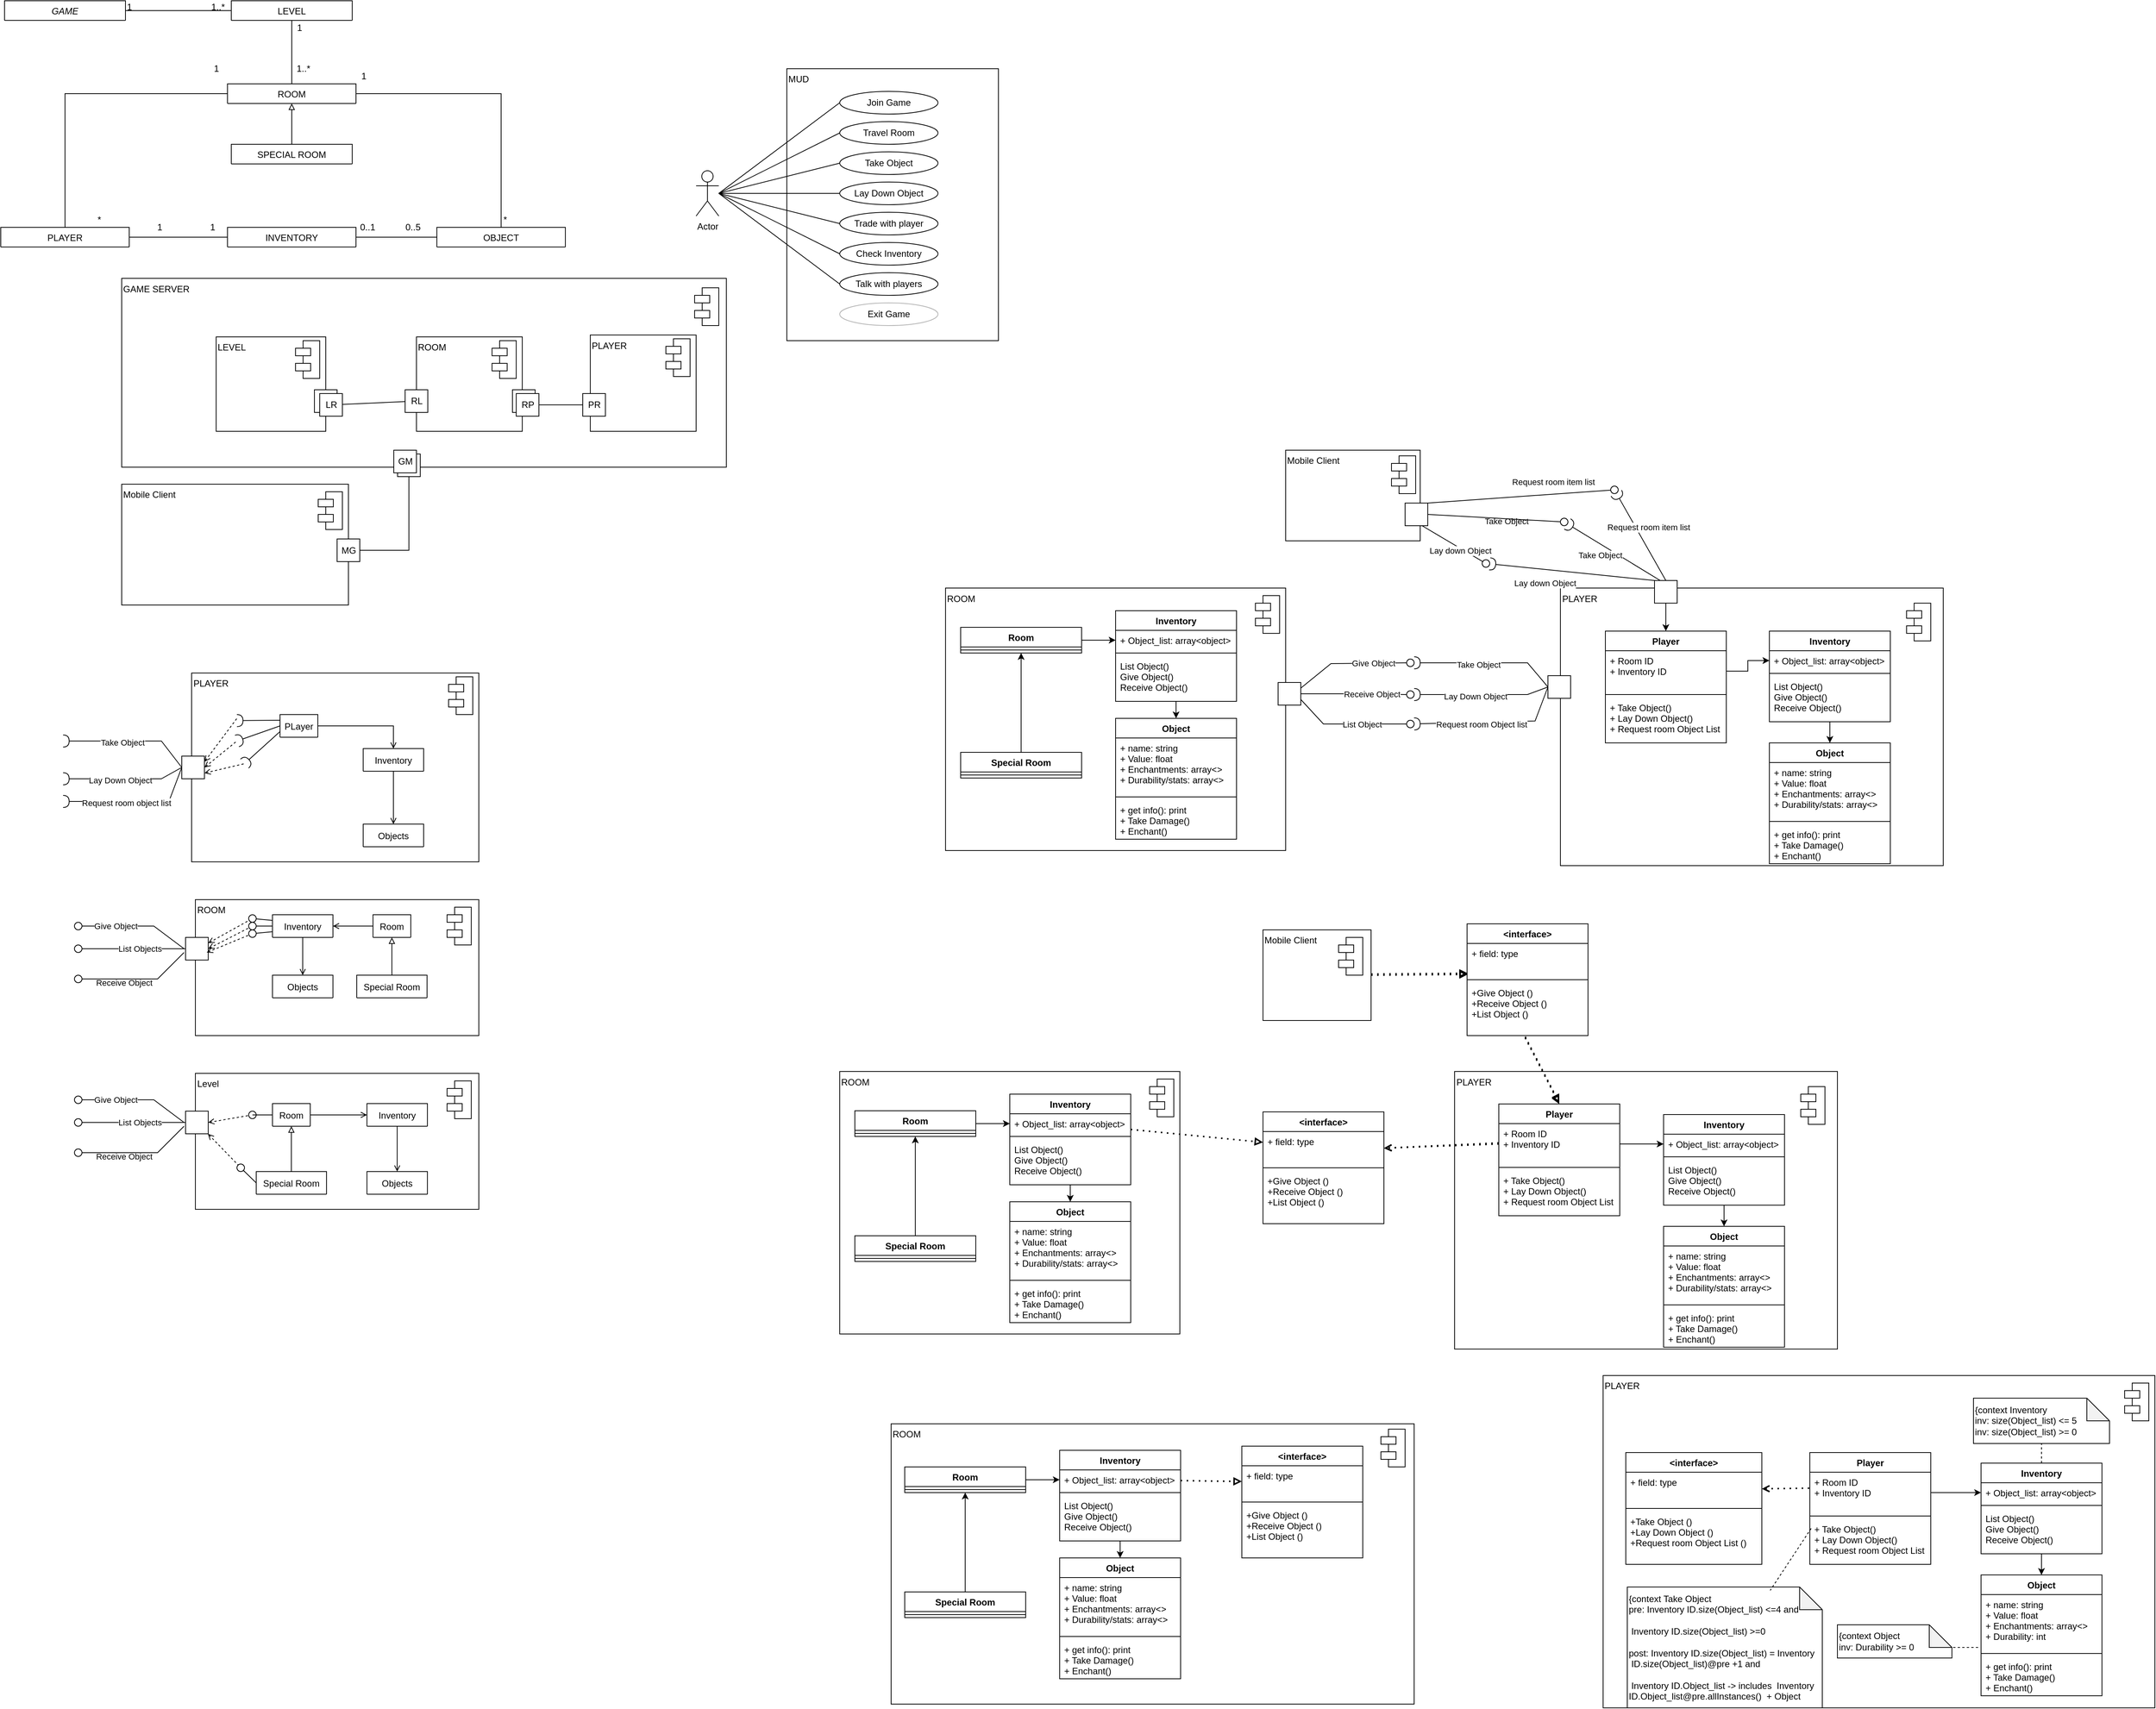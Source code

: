 <mxfile version="17.1.2" type="github">
  <diagram id="C5RBs43oDa-KdzZeNtuy" name="Page-1">
    <mxGraphModel dx="1162" dy="513" grid="1" gridSize="10" guides="1" tooltips="1" connect="1" arrows="1" fold="1" page="1" pageScale="1" pageWidth="827" pageHeight="1169" math="0" shadow="0">
      <root>
        <mxCell id="WIyWlLk6GJQsqaUBKTNV-0" />
        <mxCell id="WIyWlLk6GJQsqaUBKTNV-1" parent="WIyWlLk6GJQsqaUBKTNV-0" />
        <mxCell id="REJeJX2luTwk9c8U6sS5-15" value="PLAYER" style="html=1;align=left;verticalAlign=top;" parent="WIyWlLk6GJQsqaUBKTNV-1" vertex="1">
          <mxGeometry x="2103.5" y="847.5" width="506.5" height="367.5" as="geometry" />
        </mxCell>
        <mxCell id="1VWSUXiwOZT1shFSJKdf-57" value="Mobile Client" style="html=1;align=left;verticalAlign=top;" parent="WIyWlLk6GJQsqaUBKTNV-1" vertex="1">
          <mxGeometry x="200" y="710" width="300" height="160" as="geometry" />
        </mxCell>
        <mxCell id="1VWSUXiwOZT1shFSJKdf-56" value="GAME SERVER" style="html=1;align=left;verticalAlign=top;" parent="WIyWlLk6GJQsqaUBKTNV-1" vertex="1">
          <mxGeometry x="200" y="437.5" width="800" height="250" as="geometry" />
        </mxCell>
        <mxCell id="1VWSUXiwOZT1shFSJKdf-39" value="ROOM" style="html=1;align=left;verticalAlign=top;" parent="WIyWlLk6GJQsqaUBKTNV-1" vertex="1">
          <mxGeometry x="590" y="515" width="140" height="125" as="geometry" />
        </mxCell>
        <mxCell id="1VWSUXiwOZT1shFSJKdf-1" value="" style="shape=module;align=left;spacingLeft=20;align=center;verticalAlign=top;" parent="WIyWlLk6GJQsqaUBKTNV-1" vertex="1">
          <mxGeometry x="690" y="520" width="32" height="50" as="geometry" />
        </mxCell>
        <mxCell id="zkfFHV4jXpPFQw0GAbJ--0" value="GAME" style="swimlane;fontStyle=2;align=center;verticalAlign=top;childLayout=stackLayout;horizontal=1;startSize=26;horizontalStack=0;resizeParent=1;resizeLast=0;collapsible=1;marginBottom=0;rounded=0;shadow=0;strokeWidth=1;" parent="WIyWlLk6GJQsqaUBKTNV-1" vertex="1" collapsed="1">
          <mxGeometry x="45" y="70" width="160" height="26" as="geometry">
            <mxRectangle x="140" y="120" width="160" height="138" as="alternateBounds" />
          </mxGeometry>
        </mxCell>
        <mxCell id="zkfFHV4jXpPFQw0GAbJ--1" value="Name" style="text;align=left;verticalAlign=top;spacingLeft=4;spacingRight=4;overflow=hidden;rotatable=0;points=[[0,0.5],[1,0.5]];portConstraint=eastwest;" parent="zkfFHV4jXpPFQw0GAbJ--0" vertex="1">
          <mxGeometry y="26" width="160" height="26" as="geometry" />
        </mxCell>
        <mxCell id="zkfFHV4jXpPFQw0GAbJ--2" value="Phone Number" style="text;align=left;verticalAlign=top;spacingLeft=4;spacingRight=4;overflow=hidden;rotatable=0;points=[[0,0.5],[1,0.5]];portConstraint=eastwest;rounded=0;shadow=0;html=0;" parent="zkfFHV4jXpPFQw0GAbJ--0" vertex="1">
          <mxGeometry y="52" width="160" height="26" as="geometry" />
        </mxCell>
        <mxCell id="zkfFHV4jXpPFQw0GAbJ--3" value="Email Address" style="text;align=left;verticalAlign=top;spacingLeft=4;spacingRight=4;overflow=hidden;rotatable=0;points=[[0,0.5],[1,0.5]];portConstraint=eastwest;rounded=0;shadow=0;html=0;" parent="zkfFHV4jXpPFQw0GAbJ--0" vertex="1">
          <mxGeometry y="78" width="160" height="26" as="geometry" />
        </mxCell>
        <mxCell id="zkfFHV4jXpPFQw0GAbJ--4" value="" style="line;html=1;strokeWidth=1;align=left;verticalAlign=middle;spacingTop=-1;spacingLeft=3;spacingRight=3;rotatable=0;labelPosition=right;points=[];portConstraint=eastwest;" parent="zkfFHV4jXpPFQw0GAbJ--0" vertex="1">
          <mxGeometry y="104" width="160" height="8" as="geometry" />
        </mxCell>
        <mxCell id="zkfFHV4jXpPFQw0GAbJ--5" value="Purchase Parking Pass" style="text;align=left;verticalAlign=top;spacingLeft=4;spacingRight=4;overflow=hidden;rotatable=0;points=[[0,0.5],[1,0.5]];portConstraint=eastwest;" parent="zkfFHV4jXpPFQw0GAbJ--0" vertex="1">
          <mxGeometry y="112" width="160" height="26" as="geometry" />
        </mxCell>
        <mxCell id="sU_c6Er136trvMsLBxcg-8" style="edgeStyle=orthogonalEdgeStyle;rounded=0;orthogonalLoop=1;jettySize=auto;html=1;exitX=0.5;exitY=1;exitDx=0;exitDy=0;entryX=0.5;entryY=0;entryDx=0;entryDy=0;endArrow=none;endFill=0;" parent="WIyWlLk6GJQsqaUBKTNV-1" source="zkfFHV4jXpPFQw0GAbJ--17" target="sU_c6Er136trvMsLBxcg-0" edge="1">
          <mxGeometry relative="1" as="geometry" />
        </mxCell>
        <mxCell id="sU_c6Er136trvMsLBxcg-32" style="edgeStyle=orthogonalEdgeStyle;rounded=0;orthogonalLoop=1;jettySize=auto;html=1;entryX=0.5;entryY=0;entryDx=0;entryDy=0;endArrow=none;endFill=0;startArrow=block;startFill=0;exitX=0.5;exitY=1;exitDx=0;exitDy=0;" parent="WIyWlLk6GJQsqaUBKTNV-1" source="sU_c6Er136trvMsLBxcg-0" target="sU_c6Er136trvMsLBxcg-27" edge="1">
          <mxGeometry relative="1" as="geometry">
            <mxPoint x="435" y="210" as="sourcePoint" />
          </mxGeometry>
        </mxCell>
        <mxCell id="zkfFHV4jXpPFQw0GAbJ--17" value="LEVEL" style="swimlane;fontStyle=0;align=center;verticalAlign=top;childLayout=stackLayout;horizontal=1;startSize=26;horizontalStack=0;resizeParent=1;resizeLast=0;collapsible=1;marginBottom=0;rounded=0;shadow=0;strokeWidth=1;" parent="WIyWlLk6GJQsqaUBKTNV-1" vertex="1" collapsed="1">
          <mxGeometry x="345" y="70" width="160" height="26" as="geometry">
            <mxRectangle x="508" y="110" width="160" height="70" as="alternateBounds" />
          </mxGeometry>
        </mxCell>
        <mxCell id="zkfFHV4jXpPFQw0GAbJ--23" value="" style="line;html=1;strokeWidth=1;align=left;verticalAlign=middle;spacingTop=-1;spacingLeft=3;spacingRight=3;rotatable=0;labelPosition=right;points=[];portConstraint=eastwest;" parent="zkfFHV4jXpPFQw0GAbJ--17" vertex="1">
          <mxGeometry y="26" width="160" height="24" as="geometry" />
        </mxCell>
        <mxCell id="zkfFHV4jXpPFQw0GAbJ--26" value="" style="endArrow=none;shadow=0;strokeWidth=1;rounded=0;endFill=0;edgeStyle=elbowEdgeStyle;elbow=vertical;" parent="WIyWlLk6GJQsqaUBKTNV-1" source="zkfFHV4jXpPFQw0GAbJ--0" target="zkfFHV4jXpPFQw0GAbJ--17" edge="1">
          <mxGeometry x="0.5" y="41" relative="1" as="geometry">
            <mxPoint x="255" y="152" as="sourcePoint" />
            <mxPoint x="415" y="152" as="targetPoint" />
            <mxPoint x="-40" y="32" as="offset" />
          </mxGeometry>
        </mxCell>
        <mxCell id="zkfFHV4jXpPFQw0GAbJ--27" value="1" style="resizable=0;align=left;verticalAlign=bottom;labelBackgroundColor=none;fontSize=12;" parent="zkfFHV4jXpPFQw0GAbJ--26" connectable="0" vertex="1">
          <mxGeometry x="-1" relative="1" as="geometry">
            <mxPoint y="4" as="offset" />
          </mxGeometry>
        </mxCell>
        <mxCell id="zkfFHV4jXpPFQw0GAbJ--28" value="1..*" style="resizable=0;align=right;verticalAlign=bottom;labelBackgroundColor=none;fontSize=12;" parent="zkfFHV4jXpPFQw0GAbJ--26" connectable="0" vertex="1">
          <mxGeometry x="1" relative="1" as="geometry">
            <mxPoint x="-7" y="4" as="offset" />
          </mxGeometry>
        </mxCell>
        <mxCell id="sU_c6Er136trvMsLBxcg-21" style="edgeStyle=orthogonalEdgeStyle;rounded=0;orthogonalLoop=1;jettySize=auto;html=1;exitX=1;exitY=0.5;exitDx=0;exitDy=0;entryX=0.5;entryY=0;entryDx=0;entryDy=0;endArrow=none;endFill=0;" parent="WIyWlLk6GJQsqaUBKTNV-1" source="sU_c6Er136trvMsLBxcg-0" target="sU_c6Er136trvMsLBxcg-3" edge="1">
          <mxGeometry relative="1" as="geometry" />
        </mxCell>
        <mxCell id="sU_c6Er136trvMsLBxcg-22" style="edgeStyle=orthogonalEdgeStyle;rounded=0;orthogonalLoop=1;jettySize=auto;html=1;exitX=0;exitY=0.5;exitDx=0;exitDy=0;entryX=0.5;entryY=0;entryDx=0;entryDy=0;endArrow=none;endFill=0;" parent="WIyWlLk6GJQsqaUBKTNV-1" source="sU_c6Er136trvMsLBxcg-0" target="sU_c6Er136trvMsLBxcg-6" edge="1">
          <mxGeometry relative="1" as="geometry" />
        </mxCell>
        <mxCell id="sU_c6Er136trvMsLBxcg-0" value="ROOM" style="swimlane;fontStyle=0;align=center;verticalAlign=top;childLayout=stackLayout;horizontal=1;startSize=26;horizontalStack=0;resizeParent=1;resizeLast=0;collapsible=1;marginBottom=0;rounded=0;shadow=0;strokeWidth=1;" parent="WIyWlLk6GJQsqaUBKTNV-1" vertex="1" collapsed="1">
          <mxGeometry x="340" y="180" width="170" height="26" as="geometry">
            <mxRectangle x="465" y="220" width="155" height="120" as="alternateBounds" />
          </mxGeometry>
        </mxCell>
        <mxCell id="sU_c6Er136trvMsLBxcg-1" value="bool isSpecial" style="text;align=left;verticalAlign=top;spacingLeft=4;spacingRight=4;overflow=hidden;rotatable=0;points=[[0,0.5],[1,0.5]];portConstraint=eastwest;" parent="sU_c6Er136trvMsLBxcg-0" vertex="1">
          <mxGeometry y="26" width="155" height="26" as="geometry" />
        </mxCell>
        <mxCell id="sU_c6Er136trvMsLBxcg-2" value="" style="line;html=1;strokeWidth=1;align=left;verticalAlign=middle;spacingTop=-1;spacingLeft=3;spacingRight=3;rotatable=0;labelPosition=right;points=[];portConstraint=eastwest;" parent="sU_c6Er136trvMsLBxcg-0" vertex="1">
          <mxGeometry y="52" width="155" height="58" as="geometry" />
        </mxCell>
        <mxCell id="sU_c6Er136trvMsLBxcg-3" value="OBJECT" style="swimlane;fontStyle=0;align=center;verticalAlign=top;childLayout=stackLayout;horizontal=1;startSize=26;horizontalStack=0;resizeParent=1;resizeLast=0;collapsible=1;marginBottom=0;rounded=0;shadow=0;strokeWidth=1;" parent="WIyWlLk6GJQsqaUBKTNV-1" vertex="1" collapsed="1">
          <mxGeometry x="617" y="370" width="170" height="26" as="geometry">
            <mxRectangle x="667" y="370" width="160" height="70" as="alternateBounds" />
          </mxGeometry>
        </mxCell>
        <mxCell id="sU_c6Er136trvMsLBxcg-5" value="" style="line;html=1;strokeWidth=1;align=left;verticalAlign=middle;spacingTop=-1;spacingLeft=3;spacingRight=3;rotatable=0;labelPosition=right;points=[];portConstraint=eastwest;" parent="sU_c6Er136trvMsLBxcg-3" vertex="1">
          <mxGeometry y="26" width="160" height="8" as="geometry" />
        </mxCell>
        <mxCell id="sU_c6Er136trvMsLBxcg-15" style="edgeStyle=orthogonalEdgeStyle;rounded=0;orthogonalLoop=1;jettySize=auto;html=1;exitX=1;exitY=0.5;exitDx=0;exitDy=0;entryX=0;entryY=0.5;entryDx=0;entryDy=0;endArrow=none;endFill=0;" parent="WIyWlLk6GJQsqaUBKTNV-1" source="sU_c6Er136trvMsLBxcg-6" target="sU_c6Er136trvMsLBxcg-12" edge="1">
          <mxGeometry relative="1" as="geometry" />
        </mxCell>
        <mxCell id="sU_c6Er136trvMsLBxcg-6" value="PLAYER" style="swimlane;fontStyle=0;align=center;verticalAlign=top;childLayout=stackLayout;horizontal=1;startSize=26;horizontalStack=0;resizeParent=1;resizeLast=0;collapsible=1;marginBottom=0;rounded=0;shadow=0;strokeWidth=1;" parent="WIyWlLk6GJQsqaUBKTNV-1" vertex="1" collapsed="1">
          <mxGeometry x="40" y="370" width="170" height="26" as="geometry">
            <mxRectangle x="270" y="370" width="160" height="70" as="alternateBounds" />
          </mxGeometry>
        </mxCell>
        <mxCell id="sU_c6Er136trvMsLBxcg-7" value="" style="line;html=1;strokeWidth=1;align=left;verticalAlign=middle;spacingTop=-1;spacingLeft=3;spacingRight=3;rotatable=0;labelPosition=right;points=[];portConstraint=eastwest;" parent="sU_c6Er136trvMsLBxcg-6" vertex="1">
          <mxGeometry y="26" width="160" height="8" as="geometry" />
        </mxCell>
        <mxCell id="sU_c6Er136trvMsLBxcg-9" value="" style="resizable=0;align=right;verticalAlign=bottom;labelBackgroundColor=none;fontSize=12;" parent="WIyWlLk6GJQsqaUBKTNV-1" connectable="0" vertex="1">
          <mxGeometry x="325" y="120.003" as="geometry">
            <mxPoint x="216" y="62" as="offset" />
          </mxGeometry>
        </mxCell>
        <mxCell id="sU_c6Er136trvMsLBxcg-10" value="1" style="text;html=1;align=center;verticalAlign=middle;resizable=0;points=[];autosize=1;strokeColor=none;fillColor=none;" parent="WIyWlLk6GJQsqaUBKTNV-1" vertex="1">
          <mxGeometry x="425" y="96" width="20" height="20" as="geometry" />
        </mxCell>
        <mxCell id="sU_c6Er136trvMsLBxcg-11" value="1..*" style="text;html=1;align=center;verticalAlign=middle;resizable=0;points=[];autosize=1;strokeColor=none;fillColor=none;" parent="WIyWlLk6GJQsqaUBKTNV-1" vertex="1">
          <mxGeometry x="425" y="150" width="30" height="20" as="geometry" />
        </mxCell>
        <mxCell id="sU_c6Er136trvMsLBxcg-16" style="edgeStyle=orthogonalEdgeStyle;rounded=0;orthogonalLoop=1;jettySize=auto;html=1;exitX=1;exitY=0.5;exitDx=0;exitDy=0;entryX=0;entryY=0.5;entryDx=0;entryDy=0;endArrow=none;endFill=0;" parent="WIyWlLk6GJQsqaUBKTNV-1" source="sU_c6Er136trvMsLBxcg-12" target="sU_c6Er136trvMsLBxcg-3" edge="1">
          <mxGeometry relative="1" as="geometry" />
        </mxCell>
        <mxCell id="sU_c6Er136trvMsLBxcg-12" value="INVENTORY" style="swimlane;fontStyle=0;align=center;verticalAlign=top;childLayout=stackLayout;horizontal=1;startSize=26;horizontalStack=0;resizeParent=1;resizeLast=0;collapsible=1;marginBottom=0;rounded=0;shadow=0;strokeWidth=1;" parent="WIyWlLk6GJQsqaUBKTNV-1" vertex="1" collapsed="1">
          <mxGeometry x="340" y="370" width="170" height="26" as="geometry">
            <mxRectangle x="470" y="370" width="160" height="70" as="alternateBounds" />
          </mxGeometry>
        </mxCell>
        <mxCell id="sU_c6Er136trvMsLBxcg-13" value="" style="line;html=1;strokeWidth=1;align=left;verticalAlign=middle;spacingTop=-1;spacingLeft=3;spacingRight=3;rotatable=0;labelPosition=right;points=[];portConstraint=eastwest;" parent="sU_c6Er136trvMsLBxcg-12" vertex="1">
          <mxGeometry y="26" width="160" height="8" as="geometry" />
        </mxCell>
        <mxCell id="sU_c6Er136trvMsLBxcg-17" value="0..1" style="text;html=1;align=center;verticalAlign=middle;resizable=0;points=[];autosize=1;strokeColor=none;fillColor=none;" parent="WIyWlLk6GJQsqaUBKTNV-1" vertex="1">
          <mxGeometry x="505" y="360" width="40" height="20" as="geometry" />
        </mxCell>
        <mxCell id="sU_c6Er136trvMsLBxcg-18" value="0..5" style="text;html=1;align=center;verticalAlign=middle;resizable=0;points=[];autosize=1;strokeColor=none;fillColor=none;" parent="WIyWlLk6GJQsqaUBKTNV-1" vertex="1">
          <mxGeometry x="565" y="360" width="40" height="20" as="geometry" />
        </mxCell>
        <mxCell id="sU_c6Er136trvMsLBxcg-19" value="1" style="text;html=1;align=center;verticalAlign=middle;resizable=0;points=[];autosize=1;strokeColor=none;fillColor=none;" parent="WIyWlLk6GJQsqaUBKTNV-1" vertex="1">
          <mxGeometry x="240" y="360" width="20" height="20" as="geometry" />
        </mxCell>
        <mxCell id="sU_c6Er136trvMsLBxcg-20" value="1" style="text;html=1;align=center;verticalAlign=middle;resizable=0;points=[];autosize=1;strokeColor=none;fillColor=none;" parent="WIyWlLk6GJQsqaUBKTNV-1" vertex="1">
          <mxGeometry x="310" y="360" width="20" height="20" as="geometry" />
        </mxCell>
        <mxCell id="sU_c6Er136trvMsLBxcg-23" value="1" style="text;html=1;align=center;verticalAlign=middle;resizable=0;points=[];autosize=1;strokeColor=none;fillColor=none;" parent="WIyWlLk6GJQsqaUBKTNV-1" vertex="1">
          <mxGeometry x="315" y="150" width="20" height="20" as="geometry" />
        </mxCell>
        <mxCell id="sU_c6Er136trvMsLBxcg-24" value="*" style="text;html=1;align=center;verticalAlign=middle;resizable=0;points=[];autosize=1;strokeColor=none;fillColor=none;" parent="WIyWlLk6GJQsqaUBKTNV-1" vertex="1">
          <mxGeometry x="160" y="350" width="20" height="20" as="geometry" />
        </mxCell>
        <mxCell id="sU_c6Er136trvMsLBxcg-25" value="1" style="text;html=1;align=center;verticalAlign=middle;resizable=0;points=[];autosize=1;strokeColor=none;fillColor=none;" parent="WIyWlLk6GJQsqaUBKTNV-1" vertex="1">
          <mxGeometry x="510" y="160" width="20" height="20" as="geometry" />
        </mxCell>
        <mxCell id="sU_c6Er136trvMsLBxcg-26" value="*" style="text;html=1;align=center;verticalAlign=middle;resizable=0;points=[];autosize=1;strokeColor=none;fillColor=none;" parent="WIyWlLk6GJQsqaUBKTNV-1" vertex="1">
          <mxGeometry x="697" y="350" width="20" height="20" as="geometry" />
        </mxCell>
        <mxCell id="sU_c6Er136trvMsLBxcg-27" value="SPECIAL ROOM" style="swimlane;fontStyle=0;align=center;verticalAlign=top;childLayout=stackLayout;horizontal=1;startSize=26;horizontalStack=0;resizeParent=1;resizeLast=0;collapsible=1;marginBottom=0;rounded=0;shadow=0;strokeWidth=1;" parent="WIyWlLk6GJQsqaUBKTNV-1" vertex="1" collapsed="1">
          <mxGeometry x="345" y="260" width="160" height="26" as="geometry">
            <mxRectangle x="730" y="73" width="200" height="100" as="alternateBounds" />
          </mxGeometry>
        </mxCell>
        <mxCell id="sU_c6Er136trvMsLBxcg-28" value="" style="line;html=1;strokeWidth=1;align=left;verticalAlign=middle;spacingTop=-1;spacingLeft=3;spacingRight=3;rotatable=0;labelPosition=right;points=[];portConstraint=eastwest;" parent="sU_c6Er136trvMsLBxcg-27" vertex="1">
          <mxGeometry y="26" width="200" height="64" as="geometry" />
        </mxCell>
        <mxCell id="1VWSUXiwOZT1shFSJKdf-8" value="MUD" style="rounded=0;whiteSpace=wrap;html=1;align=left;verticalAlign=top;" parent="WIyWlLk6GJQsqaUBKTNV-1" vertex="1">
          <mxGeometry x="1080" y="160" width="280" height="360" as="geometry" />
        </mxCell>
        <mxCell id="1VWSUXiwOZT1shFSJKdf-9" style="edgeStyle=none;rounded=0;orthogonalLoop=1;jettySize=auto;html=1;entryX=0;entryY=0.5;entryDx=0;entryDy=0;startArrow=none;startFill=0;endArrow=none;endFill=0;" parent="WIyWlLk6GJQsqaUBKTNV-1" target="1VWSUXiwOZT1shFSJKdf-20" edge="1">
          <mxGeometry relative="1" as="geometry">
            <mxPoint x="990" y="325" as="sourcePoint" />
          </mxGeometry>
        </mxCell>
        <mxCell id="1VWSUXiwOZT1shFSJKdf-10" style="edgeStyle=none;rounded=0;orthogonalLoop=1;jettySize=auto;html=1;entryX=0;entryY=0.5;entryDx=0;entryDy=0;startArrow=none;startFill=0;endArrow=none;endFill=0;" parent="WIyWlLk6GJQsqaUBKTNV-1" target="1VWSUXiwOZT1shFSJKdf-17" edge="1">
          <mxGeometry relative="1" as="geometry">
            <mxPoint x="990" y="325" as="sourcePoint" />
          </mxGeometry>
        </mxCell>
        <mxCell id="1VWSUXiwOZT1shFSJKdf-11" style="edgeStyle=none;rounded=0;orthogonalLoop=1;jettySize=auto;html=1;entryX=0;entryY=0.5;entryDx=0;entryDy=0;startArrow=none;startFill=0;endArrow=none;endFill=0;" parent="WIyWlLk6GJQsqaUBKTNV-1" source="1VWSUXiwOZT1shFSJKdf-15" target="1VWSUXiwOZT1shFSJKdf-18" edge="1">
          <mxGeometry relative="1" as="geometry" />
        </mxCell>
        <mxCell id="1VWSUXiwOZT1shFSJKdf-12" style="edgeStyle=none;rounded=0;orthogonalLoop=1;jettySize=auto;html=1;entryX=0;entryY=0.5;entryDx=0;entryDy=0;startArrow=none;startFill=0;endArrow=none;endFill=0;" parent="WIyWlLk6GJQsqaUBKTNV-1" target="1VWSUXiwOZT1shFSJKdf-21" edge="1">
          <mxGeometry relative="1" as="geometry">
            <mxPoint x="990" y="325" as="sourcePoint" />
          </mxGeometry>
        </mxCell>
        <mxCell id="1VWSUXiwOZT1shFSJKdf-13" style="edgeStyle=none;rounded=0;orthogonalLoop=1;jettySize=auto;html=1;entryX=0;entryY=0.5;entryDx=0;entryDy=0;startArrow=none;startFill=0;endArrow=none;endFill=0;" parent="WIyWlLk6GJQsqaUBKTNV-1" target="1VWSUXiwOZT1shFSJKdf-22" edge="1">
          <mxGeometry relative="1" as="geometry">
            <mxPoint x="990" y="325" as="sourcePoint" />
          </mxGeometry>
        </mxCell>
        <mxCell id="1VWSUXiwOZT1shFSJKdf-14" style="edgeStyle=none;rounded=0;orthogonalLoop=1;jettySize=auto;html=1;entryX=0;entryY=0.5;entryDx=0;entryDy=0;startArrow=none;startFill=0;endArrow=none;endFill=0;" parent="WIyWlLk6GJQsqaUBKTNV-1" target="1VWSUXiwOZT1shFSJKdf-23" edge="1">
          <mxGeometry relative="1" as="geometry">
            <mxPoint x="990" y="325" as="sourcePoint" />
          </mxGeometry>
        </mxCell>
        <mxCell id="1VWSUXiwOZT1shFSJKdf-15" value="Actor" style="shape=umlActor;verticalLabelPosition=bottom;verticalAlign=top;html=1;outlineConnect=0;" parent="WIyWlLk6GJQsqaUBKTNV-1" vertex="1">
          <mxGeometry x="960" y="295" width="30" height="60" as="geometry" />
        </mxCell>
        <mxCell id="1VWSUXiwOZT1shFSJKdf-16" value="Join Game" style="ellipse;whiteSpace=wrap;html=1;" parent="WIyWlLk6GJQsqaUBKTNV-1" vertex="1">
          <mxGeometry x="1150" y="190" width="130" height="30" as="geometry" />
        </mxCell>
        <mxCell id="1VWSUXiwOZT1shFSJKdf-17" value="Take Object" style="ellipse;whiteSpace=wrap;html=1;" parent="WIyWlLk6GJQsqaUBKTNV-1" vertex="1">
          <mxGeometry x="1150" y="270" width="130" height="30" as="geometry" />
        </mxCell>
        <mxCell id="1VWSUXiwOZT1shFSJKdf-18" value="Lay Down Object" style="ellipse;whiteSpace=wrap;html=1;" parent="WIyWlLk6GJQsqaUBKTNV-1" vertex="1">
          <mxGeometry x="1150" y="310" width="130" height="30" as="geometry" />
        </mxCell>
        <mxCell id="1VWSUXiwOZT1shFSJKdf-19" value="" style="rounded=0;orthogonalLoop=1;jettySize=auto;html=1;startArrow=none;startFill=0;endArrow=none;endFill=0;entryX=0;entryY=0.5;entryDx=0;entryDy=0;" parent="WIyWlLk6GJQsqaUBKTNV-1" target="1VWSUXiwOZT1shFSJKdf-16" edge="1">
          <mxGeometry relative="1" as="geometry">
            <mxPoint x="990" y="325" as="sourcePoint" />
          </mxGeometry>
        </mxCell>
        <mxCell id="1VWSUXiwOZT1shFSJKdf-20" value="Travel Room" style="ellipse;whiteSpace=wrap;html=1;" parent="WIyWlLk6GJQsqaUBKTNV-1" vertex="1">
          <mxGeometry x="1150" y="230" width="130" height="30" as="geometry" />
        </mxCell>
        <mxCell id="1VWSUXiwOZT1shFSJKdf-21" value="Trade with player" style="ellipse;whiteSpace=wrap;html=1;" parent="WIyWlLk6GJQsqaUBKTNV-1" vertex="1">
          <mxGeometry x="1150" y="350" width="130" height="30" as="geometry" />
        </mxCell>
        <mxCell id="1VWSUXiwOZT1shFSJKdf-22" value="Check Inventory" style="ellipse;whiteSpace=wrap;html=1;" parent="WIyWlLk6GJQsqaUBKTNV-1" vertex="1">
          <mxGeometry x="1150" y="390" width="130" height="30" as="geometry" />
        </mxCell>
        <mxCell id="1VWSUXiwOZT1shFSJKdf-23" value="Talk with players" style="ellipse;whiteSpace=wrap;html=1;" parent="WIyWlLk6GJQsqaUBKTNV-1" vertex="1">
          <mxGeometry x="1150" y="430" width="130" height="30" as="geometry" />
        </mxCell>
        <mxCell id="1VWSUXiwOZT1shFSJKdf-24" value="Exit Game" style="ellipse;whiteSpace=wrap;html=1;opacity=30;" parent="WIyWlLk6GJQsqaUBKTNV-1" vertex="1">
          <mxGeometry x="1150" y="470" width="130" height="30" as="geometry" />
        </mxCell>
        <mxCell id="1VWSUXiwOZT1shFSJKdf-35" value="LEVEL" style="html=1;align=left;verticalAlign=top;" parent="WIyWlLk6GJQsqaUBKTNV-1" vertex="1">
          <mxGeometry x="325" y="515" width="145" height="125" as="geometry" />
        </mxCell>
        <mxCell id="1VWSUXiwOZT1shFSJKdf-42" value="" style="shape=module;align=left;spacingLeft=20;align=center;verticalAlign=top;" parent="WIyWlLk6GJQsqaUBKTNV-1" vertex="1">
          <mxGeometry x="430" y="520" width="32" height="50" as="geometry" />
        </mxCell>
        <mxCell id="1VWSUXiwOZT1shFSJKdf-51" value="PLAYER" style="html=1;align=left;verticalAlign=top;" parent="WIyWlLk6GJQsqaUBKTNV-1" vertex="1">
          <mxGeometry x="820" y="512.5" width="140" height="127.5" as="geometry" />
        </mxCell>
        <mxCell id="1VWSUXiwOZT1shFSJKdf-52" value="" style="shape=module;align=left;spacingLeft=20;align=center;verticalAlign=top;" parent="WIyWlLk6GJQsqaUBKTNV-1" vertex="1">
          <mxGeometry x="920" y="517.5" width="32" height="50" as="geometry" />
        </mxCell>
        <mxCell id="1VWSUXiwOZT1shFSJKdf-61" value="LR" style="html=1;" parent="WIyWlLk6GJQsqaUBKTNV-1" vertex="1">
          <mxGeometry x="455" y="585" width="30" height="30" as="geometry" />
        </mxCell>
        <mxCell id="1VWSUXiwOZT1shFSJKdf-62" value="RL" style="html=1;" parent="WIyWlLk6GJQsqaUBKTNV-1" vertex="1">
          <mxGeometry x="575" y="585" width="30" height="30" as="geometry" />
        </mxCell>
        <mxCell id="1VWSUXiwOZT1shFSJKdf-66" value="RP" style="html=1;" parent="WIyWlLk6GJQsqaUBKTNV-1" vertex="1">
          <mxGeometry x="717" y="585" width="30" height="30" as="geometry" />
        </mxCell>
        <mxCell id="1VWSUXiwOZT1shFSJKdf-67" value="LR" style="html=1;" parent="WIyWlLk6GJQsqaUBKTNV-1" vertex="1">
          <mxGeometry x="462" y="590" width="30" height="30" as="geometry" />
        </mxCell>
        <mxCell id="1VWSUXiwOZT1shFSJKdf-68" value="RP" style="html=1;" parent="WIyWlLk6GJQsqaUBKTNV-1" vertex="1">
          <mxGeometry x="722" y="590" width="30" height="30" as="geometry" />
        </mxCell>
        <mxCell id="1VWSUXiwOZT1shFSJKdf-69" value="PR" style="html=1;" parent="WIyWlLk6GJQsqaUBKTNV-1" vertex="1">
          <mxGeometry x="810" y="590" width="30" height="30" as="geometry" />
        </mxCell>
        <mxCell id="1VWSUXiwOZT1shFSJKdf-70" value="" style="endArrow=none;html=1;rounded=0;" parent="WIyWlLk6GJQsqaUBKTNV-1" source="1VWSUXiwOZT1shFSJKdf-67" target="1VWSUXiwOZT1shFSJKdf-62" edge="1">
          <mxGeometry width="50" height="50" relative="1" as="geometry">
            <mxPoint x="550" y="670" as="sourcePoint" />
            <mxPoint x="600" y="620" as="targetPoint" />
          </mxGeometry>
        </mxCell>
        <mxCell id="1VWSUXiwOZT1shFSJKdf-71" value="" style="endArrow=none;html=1;rounded=0;" parent="WIyWlLk6GJQsqaUBKTNV-1" source="1VWSUXiwOZT1shFSJKdf-68" target="1VWSUXiwOZT1shFSJKdf-69" edge="1">
          <mxGeometry width="50" height="50" relative="1" as="geometry">
            <mxPoint x="550" y="670" as="sourcePoint" />
            <mxPoint x="600" y="620" as="targetPoint" />
          </mxGeometry>
        </mxCell>
        <mxCell id="1VWSUXiwOZT1shFSJKdf-72" value="" style="shape=module;align=left;spacingLeft=20;align=center;verticalAlign=top;" parent="WIyWlLk6GJQsqaUBKTNV-1" vertex="1">
          <mxGeometry x="958" y="450" width="32" height="50" as="geometry" />
        </mxCell>
        <mxCell id="1VWSUXiwOZT1shFSJKdf-73" value="" style="shape=module;align=left;spacingLeft=20;align=center;verticalAlign=top;" parent="WIyWlLk6GJQsqaUBKTNV-1" vertex="1">
          <mxGeometry x="460" y="720" width="32" height="50" as="geometry" />
        </mxCell>
        <mxCell id="1VWSUXiwOZT1shFSJKdf-76" style="edgeStyle=orthogonalEdgeStyle;rounded=0;orthogonalLoop=1;jettySize=auto;html=1;endArrow=none;endFill=0;" parent="WIyWlLk6GJQsqaUBKTNV-1" source="1VWSUXiwOZT1shFSJKdf-74" target="1VWSUXiwOZT1shFSJKdf-75" edge="1">
          <mxGeometry relative="1" as="geometry" />
        </mxCell>
        <mxCell id="1VWSUXiwOZT1shFSJKdf-74" value="MG" style="html=1;" parent="WIyWlLk6GJQsqaUBKTNV-1" vertex="1">
          <mxGeometry x="485" y="782.5" width="30" height="30" as="geometry" />
        </mxCell>
        <mxCell id="1VWSUXiwOZT1shFSJKdf-75" value="GM" style="html=1;" parent="WIyWlLk6GJQsqaUBKTNV-1" vertex="1">
          <mxGeometry x="565" y="670" width="30" height="30" as="geometry" />
        </mxCell>
        <mxCell id="1VWSUXiwOZT1shFSJKdf-77" value="GM" style="html=1;" parent="WIyWlLk6GJQsqaUBKTNV-1" vertex="1">
          <mxGeometry x="560" y="665" width="30" height="30" as="geometry" />
        </mxCell>
        <mxCell id="1VWSUXiwOZT1shFSJKdf-85" value="PLAYER" style="html=1;align=left;verticalAlign=top;" parent="WIyWlLk6GJQsqaUBKTNV-1" vertex="1">
          <mxGeometry x="292.5" y="960" width="380" height="250" as="geometry" />
        </mxCell>
        <mxCell id="1VWSUXiwOZT1shFSJKdf-86" value="" style="shape=module;align=left;spacingLeft=20;align=center;verticalAlign=top;" parent="WIyWlLk6GJQsqaUBKTNV-1" vertex="1">
          <mxGeometry x="632.5" y="965" width="32" height="50" as="geometry" />
        </mxCell>
        <mxCell id="1VWSUXiwOZT1shFSJKdf-87" value="" style="html=1;" parent="WIyWlLk6GJQsqaUBKTNV-1" vertex="1">
          <mxGeometry x="279.5" y="1070" width="30" height="30" as="geometry" />
        </mxCell>
        <mxCell id="1VWSUXiwOZT1shFSJKdf-99" style="edgeStyle=orthogonalEdgeStyle;rounded=0;orthogonalLoop=1;jettySize=auto;html=1;exitX=1;exitY=0.5;exitDx=0;exitDy=0;endArrow=open;endFill=0;" parent="WIyWlLk6GJQsqaUBKTNV-1" source="1VWSUXiwOZT1shFSJKdf-88" target="1VWSUXiwOZT1shFSJKdf-92" edge="1">
          <mxGeometry relative="1" as="geometry" />
        </mxCell>
        <mxCell id="1VWSUXiwOZT1shFSJKdf-88" value="PLayer" style="swimlane;fontStyle=0;childLayout=stackLayout;horizontal=1;startSize=30;horizontalStack=0;resizeParent=1;resizeParentMax=0;resizeLast=0;collapsible=1;marginBottom=0;" parent="WIyWlLk6GJQsqaUBKTNV-1" vertex="1" collapsed="1">
          <mxGeometry x="409.5" y="1015" width="50" height="30" as="geometry">
            <mxRectangle x="710" y="930" width="140" height="90" as="alternateBounds" />
          </mxGeometry>
        </mxCell>
        <mxCell id="1VWSUXiwOZT1shFSJKdf-90" value="Item 2" style="text;strokeColor=none;fillColor=none;align=left;verticalAlign=middle;spacingLeft=4;spacingRight=4;overflow=hidden;points=[[0,0.5],[1,0.5]];portConstraint=eastwest;rotatable=0;" parent="1VWSUXiwOZT1shFSJKdf-88" vertex="1">
          <mxGeometry y="30" width="140" height="30" as="geometry" />
        </mxCell>
        <mxCell id="1VWSUXiwOZT1shFSJKdf-91" value="Item 3" style="text;strokeColor=none;fillColor=none;align=left;verticalAlign=middle;spacingLeft=4;spacingRight=4;overflow=hidden;points=[[0,0.5],[1,0.5]];portConstraint=eastwest;rotatable=0;" parent="1VWSUXiwOZT1shFSJKdf-88" vertex="1">
          <mxGeometry y="60" width="140" height="30" as="geometry" />
        </mxCell>
        <mxCell id="1VWSUXiwOZT1shFSJKdf-100" style="edgeStyle=orthogonalEdgeStyle;rounded=0;orthogonalLoop=1;jettySize=auto;html=1;exitX=0.5;exitY=1;exitDx=0;exitDy=0;endArrow=open;endFill=0;entryX=0.5;entryY=0;entryDx=0;entryDy=0;" parent="WIyWlLk6GJQsqaUBKTNV-1" source="1VWSUXiwOZT1shFSJKdf-92" target="1VWSUXiwOZT1shFSJKdf-95" edge="1">
          <mxGeometry relative="1" as="geometry">
            <mxPoint x="582.5" y="1110" as="targetPoint" />
          </mxGeometry>
        </mxCell>
        <mxCell id="1VWSUXiwOZT1shFSJKdf-92" value="Inventory" style="swimlane;fontStyle=0;childLayout=stackLayout;horizontal=1;startSize=30;horizontalStack=0;resizeParent=1;resizeParentMax=0;resizeLast=0;collapsible=1;marginBottom=0;" parent="WIyWlLk6GJQsqaUBKTNV-1" vertex="1" collapsed="1">
          <mxGeometry x="519.5" y="1060" width="80" height="30" as="geometry">
            <mxRectangle x="710" y="930" width="140" height="90" as="alternateBounds" />
          </mxGeometry>
        </mxCell>
        <mxCell id="1VWSUXiwOZT1shFSJKdf-93" value="Item 2" style="text;strokeColor=none;fillColor=none;align=left;verticalAlign=middle;spacingLeft=4;spacingRight=4;overflow=hidden;points=[[0,0.5],[1,0.5]];portConstraint=eastwest;rotatable=0;" parent="1VWSUXiwOZT1shFSJKdf-92" vertex="1">
          <mxGeometry y="30" width="140" height="30" as="geometry" />
        </mxCell>
        <mxCell id="1VWSUXiwOZT1shFSJKdf-94" value="Item 3" style="text;strokeColor=none;fillColor=none;align=left;verticalAlign=middle;spacingLeft=4;spacingRight=4;overflow=hidden;points=[[0,0.5],[1,0.5]];portConstraint=eastwest;rotatable=0;" parent="1VWSUXiwOZT1shFSJKdf-92" vertex="1">
          <mxGeometry y="60" width="140" height="30" as="geometry" />
        </mxCell>
        <mxCell id="1VWSUXiwOZT1shFSJKdf-95" value="Objects" style="swimlane;fontStyle=0;childLayout=stackLayout;horizontal=1;startSize=30;horizontalStack=0;resizeParent=1;resizeParentMax=0;resizeLast=0;collapsible=1;marginBottom=0;" parent="WIyWlLk6GJQsqaUBKTNV-1" vertex="1" collapsed="1">
          <mxGeometry x="519.5" y="1160" width="80" height="30" as="geometry">
            <mxRectangle x="710" y="930" width="140" height="90" as="alternateBounds" />
          </mxGeometry>
        </mxCell>
        <mxCell id="1VWSUXiwOZT1shFSJKdf-96" value="Item 2" style="text;strokeColor=none;fillColor=none;align=left;verticalAlign=middle;spacingLeft=4;spacingRight=4;overflow=hidden;points=[[0,0.5],[1,0.5]];portConstraint=eastwest;rotatable=0;" parent="1VWSUXiwOZT1shFSJKdf-95" vertex="1">
          <mxGeometry y="30" width="140" height="30" as="geometry" />
        </mxCell>
        <mxCell id="1VWSUXiwOZT1shFSJKdf-97" value="Item 3" style="text;strokeColor=none;fillColor=none;align=left;verticalAlign=middle;spacingLeft=4;spacingRight=4;overflow=hidden;points=[[0,0.5],[1,0.5]];portConstraint=eastwest;rotatable=0;" parent="1VWSUXiwOZT1shFSJKdf-95" vertex="1">
          <mxGeometry y="60" width="140" height="30" as="geometry" />
        </mxCell>
        <mxCell id="1VWSUXiwOZT1shFSJKdf-105" value="" style="rounded=0;orthogonalLoop=1;jettySize=auto;html=1;endArrow=none;endFill=0;sketch=0;sourcePerimeterSpacing=0;targetPerimeterSpacing=0;exitX=1;exitY=0.5;exitDx=0;exitDy=0;dashed=1;startArrow=open;startFill=0;" parent="WIyWlLk6GJQsqaUBKTNV-1" source="1VWSUXiwOZT1shFSJKdf-87" edge="1">
          <mxGeometry relative="1" as="geometry">
            <mxPoint x="222.5" y="1045" as="sourcePoint" />
            <mxPoint x="352.5" y="1050" as="targetPoint" />
            <Array as="points">
              <mxPoint x="352.5" y="1050" />
            </Array>
          </mxGeometry>
        </mxCell>
        <mxCell id="1VWSUXiwOZT1shFSJKdf-106" value="" style="rounded=0;orthogonalLoop=1;jettySize=auto;html=1;endArrow=halfCircle;endFill=0;endSize=6;strokeWidth=1;sketch=0;exitX=0;exitY=0.5;exitDx=0;exitDy=0;" parent="WIyWlLk6GJQsqaUBKTNV-1" source="1VWSUXiwOZT1shFSJKdf-88" edge="1">
          <mxGeometry relative="1" as="geometry">
            <mxPoint x="262.5" y="1045" as="sourcePoint" />
            <mxPoint x="352.5" y="1050" as="targetPoint" />
          </mxGeometry>
        </mxCell>
        <mxCell id="1VWSUXiwOZT1shFSJKdf-109" value="" style="rounded=0;orthogonalLoop=1;jettySize=auto;html=1;endArrow=halfCircle;endFill=0;endSize=6;strokeWidth=1;sketch=0;exitX=0;exitY=0.5;exitDx=0;exitDy=0;" parent="WIyWlLk6GJQsqaUBKTNV-1" source="1VWSUXiwOZT1shFSJKdf-87" edge="1">
          <mxGeometry relative="1" as="geometry">
            <mxPoint x="404.5" y="1085" as="sourcePoint" />
            <mxPoint x="122.5" y="1050" as="targetPoint" />
            <Array as="points">
              <mxPoint x="252.5" y="1050" />
            </Array>
          </mxGeometry>
        </mxCell>
        <mxCell id="1VWSUXiwOZT1shFSJKdf-111" value="Take Object" style="edgeLabel;html=1;align=center;verticalAlign=middle;resizable=0;points=[];" parent="1VWSUXiwOZT1shFSJKdf-109" vertex="1" connectable="0">
          <mxGeometry x="0.394" y="2" relative="1" as="geometry">
            <mxPoint x="26" as="offset" />
          </mxGeometry>
        </mxCell>
        <mxCell id="1VWSUXiwOZT1shFSJKdf-112" value="" style="rounded=0;orthogonalLoop=1;jettySize=auto;html=1;endArrow=halfCircle;endFill=0;endSize=6;strokeWidth=1;sketch=0;exitX=0;exitY=0.5;exitDx=0;exitDy=0;" parent="WIyWlLk6GJQsqaUBKTNV-1" source="1VWSUXiwOZT1shFSJKdf-87" edge="1">
          <mxGeometry relative="1" as="geometry">
            <mxPoint x="289.5" y="1080" as="sourcePoint" />
            <mxPoint x="122.5" y="1100" as="targetPoint" />
            <Array as="points">
              <mxPoint x="252.5" y="1100" />
            </Array>
          </mxGeometry>
        </mxCell>
        <mxCell id="1VWSUXiwOZT1shFSJKdf-113" value="Lay Down Object" style="edgeLabel;html=1;align=center;verticalAlign=middle;resizable=0;points=[];" parent="1VWSUXiwOZT1shFSJKdf-112" vertex="1" connectable="0">
          <mxGeometry x="0.394" y="2" relative="1" as="geometry">
            <mxPoint x="26" as="offset" />
          </mxGeometry>
        </mxCell>
        <mxCell id="1VWSUXiwOZT1shFSJKdf-114" value="ROOM" style="html=1;align=left;verticalAlign=top;" parent="WIyWlLk6GJQsqaUBKTNV-1" vertex="1">
          <mxGeometry x="297.5" y="1260" width="375" height="180" as="geometry" />
        </mxCell>
        <mxCell id="1VWSUXiwOZT1shFSJKdf-115" value="" style="shape=module;align=left;spacingLeft=20;align=center;verticalAlign=top;" parent="WIyWlLk6GJQsqaUBKTNV-1" vertex="1">
          <mxGeometry x="630.5" y="1270" width="32" height="50" as="geometry" />
        </mxCell>
        <mxCell id="1VWSUXiwOZT1shFSJKdf-116" value="" style="html=1;" parent="WIyWlLk6GJQsqaUBKTNV-1" vertex="1">
          <mxGeometry x="284.5" y="1310" width="30" height="30" as="geometry" />
        </mxCell>
        <mxCell id="1VWSUXiwOZT1shFSJKdf-117" style="edgeStyle=orthogonalEdgeStyle;rounded=0;orthogonalLoop=1;jettySize=auto;html=1;exitX=0;exitY=0.5;exitDx=0;exitDy=0;endArrow=open;endFill=0;" parent="WIyWlLk6GJQsqaUBKTNV-1" source="1VWSUXiwOZT1shFSJKdf-118" target="1VWSUXiwOZT1shFSJKdf-122" edge="1">
          <mxGeometry relative="1" as="geometry" />
        </mxCell>
        <mxCell id="1VWSUXiwOZT1shFSJKdf-153" value="" style="edgeStyle=orthogonalEdgeStyle;rounded=0;orthogonalLoop=1;jettySize=auto;html=1;startArrow=block;startFill=0;endArrow=none;endFill=0;" parent="WIyWlLk6GJQsqaUBKTNV-1" source="1VWSUXiwOZT1shFSJKdf-118" target="1VWSUXiwOZT1shFSJKdf-150" edge="1">
          <mxGeometry relative="1" as="geometry" />
        </mxCell>
        <mxCell id="1VWSUXiwOZT1shFSJKdf-118" value="Room" style="swimlane;fontStyle=0;childLayout=stackLayout;horizontal=1;startSize=30;horizontalStack=0;resizeParent=1;resizeParentMax=0;resizeLast=0;collapsible=1;marginBottom=0;" parent="WIyWlLk6GJQsqaUBKTNV-1" vertex="1" collapsed="1">
          <mxGeometry x="532.5" y="1280" width="50" height="30" as="geometry">
            <mxRectangle x="710" y="930" width="140" height="90" as="alternateBounds" />
          </mxGeometry>
        </mxCell>
        <mxCell id="1VWSUXiwOZT1shFSJKdf-119" value="Item 2" style="text;strokeColor=none;fillColor=none;align=left;verticalAlign=middle;spacingLeft=4;spacingRight=4;overflow=hidden;points=[[0,0.5],[1,0.5]];portConstraint=eastwest;rotatable=0;" parent="1VWSUXiwOZT1shFSJKdf-118" vertex="1">
          <mxGeometry y="30" width="140" height="30" as="geometry" />
        </mxCell>
        <mxCell id="1VWSUXiwOZT1shFSJKdf-120" value="Item 3" style="text;strokeColor=none;fillColor=none;align=left;verticalAlign=middle;spacingLeft=4;spacingRight=4;overflow=hidden;points=[[0,0.5],[1,0.5]];portConstraint=eastwest;rotatable=0;" parent="1VWSUXiwOZT1shFSJKdf-118" vertex="1">
          <mxGeometry y="60" width="140" height="30" as="geometry" />
        </mxCell>
        <mxCell id="1VWSUXiwOZT1shFSJKdf-121" style="edgeStyle=orthogonalEdgeStyle;rounded=0;orthogonalLoop=1;jettySize=auto;html=1;exitX=0.5;exitY=1;exitDx=0;exitDy=0;endArrow=open;endFill=0;entryX=0.5;entryY=0;entryDx=0;entryDy=0;" parent="WIyWlLk6GJQsqaUBKTNV-1" source="1VWSUXiwOZT1shFSJKdf-122" target="1VWSUXiwOZT1shFSJKdf-125" edge="1">
          <mxGeometry relative="1" as="geometry">
            <mxPoint x="587.5" y="1350" as="targetPoint" />
          </mxGeometry>
        </mxCell>
        <mxCell id="1VWSUXiwOZT1shFSJKdf-128" value="" style="rounded=0;orthogonalLoop=1;jettySize=auto;html=1;endArrow=none;endFill=0;sketch=0;sourcePerimeterSpacing=0;targetPerimeterSpacing=0;exitX=1;exitY=0.5;exitDx=0;exitDy=0;dashed=1;startArrow=open;startFill=0;" parent="WIyWlLk6GJQsqaUBKTNV-1" source="1VWSUXiwOZT1shFSJKdf-116" target="1VWSUXiwOZT1shFSJKdf-169" edge="1">
          <mxGeometry relative="1" as="geometry">
            <mxPoint x="227.5" y="1285" as="sourcePoint" />
            <mxPoint x="367.574" y="1315.857" as="targetPoint" />
          </mxGeometry>
        </mxCell>
        <mxCell id="1VWSUXiwOZT1shFSJKdf-129" value="" style="rounded=0;orthogonalLoop=1;jettySize=auto;html=1;endArrow=Circle;endFill=0;endSize=6;strokeWidth=1;sketch=0;exitX=0;exitY=0.5;exitDx=0;exitDy=0;startArrow=none;" parent="WIyWlLk6GJQsqaUBKTNV-1" source="1VWSUXiwOZT1shFSJKdf-169" target="1VWSUXiwOZT1shFSJKdf-169" edge="1">
          <mxGeometry relative="1" as="geometry">
            <mxPoint x="267.5" y="1285" as="sourcePoint" />
            <mxPoint x="372.5" y="1315" as="targetPoint" />
          </mxGeometry>
        </mxCell>
        <mxCell id="1VWSUXiwOZT1shFSJKdf-137" value="" style="rounded=0;orthogonalLoop=1;jettySize=auto;html=1;endArrow=none;endFill=0;sketch=0;sourcePerimeterSpacing=0;targetPerimeterSpacing=0;" parent="WIyWlLk6GJQsqaUBKTNV-1" target="1VWSUXiwOZT1shFSJKdf-139" edge="1">
          <mxGeometry relative="1" as="geometry">
            <mxPoint x="282.5" y="1325" as="sourcePoint" />
            <Array as="points">
              <mxPoint x="242.5" y="1295" />
            </Array>
          </mxGeometry>
        </mxCell>
        <mxCell id="1VWSUXiwOZT1shFSJKdf-140" value="Give Object" style="edgeLabel;html=1;align=center;verticalAlign=middle;resizable=0;points=[];" parent="1VWSUXiwOZT1shFSJKdf-137" vertex="1" connectable="0">
          <mxGeometry x="0.397" relative="1" as="geometry">
            <mxPoint x="1" as="offset" />
          </mxGeometry>
        </mxCell>
        <mxCell id="1VWSUXiwOZT1shFSJKdf-139" value="" style="ellipse;whiteSpace=wrap;html=1;align=center;aspect=fixed;resizable=0;points=[];outlineConnect=0;sketch=0;" parent="WIyWlLk6GJQsqaUBKTNV-1" vertex="1">
          <mxGeometry x="137.5" y="1290" width="10" height="10" as="geometry" />
        </mxCell>
        <mxCell id="1VWSUXiwOZT1shFSJKdf-144" value="" style="rounded=0;orthogonalLoop=1;jettySize=auto;html=1;endArrow=none;endFill=0;sketch=0;startArrow=none;" parent="WIyWlLk6GJQsqaUBKTNV-1" source="1VWSUXiwOZT1shFSJKdf-143" edge="1">
          <mxGeometry relative="1" as="geometry">
            <mxPoint x="282.5" y="1330" as="sourcePoint" />
            <mxPoint x="142.5" y="1370" as="targetPoint" />
            <Array as="points" />
          </mxGeometry>
        </mxCell>
        <mxCell id="1VWSUXiwOZT1shFSJKdf-146" value="Receive Object" style="edgeLabel;html=1;align=center;verticalAlign=middle;resizable=0;points=[];" parent="1VWSUXiwOZT1shFSJKdf-144" vertex="1" connectable="0">
          <mxGeometry x="0.032" y="2" relative="1" as="geometry">
            <mxPoint x="60" as="offset" />
          </mxGeometry>
        </mxCell>
        <mxCell id="1VWSUXiwOZT1shFSJKdf-150" value="Special Room" style="swimlane;fontStyle=0;childLayout=stackLayout;horizontal=1;startSize=30;horizontalStack=0;resizeParent=1;resizeParentMax=0;resizeLast=0;collapsible=1;marginBottom=0;" parent="WIyWlLk6GJQsqaUBKTNV-1" vertex="1" collapsed="1">
          <mxGeometry x="511" y="1360" width="93" height="30" as="geometry">
            <mxRectangle x="710" y="930" width="140" height="90" as="alternateBounds" />
          </mxGeometry>
        </mxCell>
        <mxCell id="1VWSUXiwOZT1shFSJKdf-151" value="Item 2" style="text;strokeColor=none;fillColor=none;align=left;verticalAlign=middle;spacingLeft=4;spacingRight=4;overflow=hidden;points=[[0,0.5],[1,0.5]];portConstraint=eastwest;rotatable=0;" parent="1VWSUXiwOZT1shFSJKdf-150" vertex="1">
          <mxGeometry y="30" width="140" height="30" as="geometry" />
        </mxCell>
        <mxCell id="1VWSUXiwOZT1shFSJKdf-152" value="Item 3" style="text;strokeColor=none;fillColor=none;align=left;verticalAlign=middle;spacingLeft=4;spacingRight=4;overflow=hidden;points=[[0,0.5],[1,0.5]];portConstraint=eastwest;rotatable=0;" parent="1VWSUXiwOZT1shFSJKdf-150" vertex="1">
          <mxGeometry y="60" width="140" height="30" as="geometry" />
        </mxCell>
        <mxCell id="1VWSUXiwOZT1shFSJKdf-165" value="" style="rounded=0;orthogonalLoop=1;jettySize=auto;html=1;endArrow=none;endFill=0;sketch=0;sourcePerimeterSpacing=0;targetPerimeterSpacing=0;dashed=1;startArrow=open;startFill=0;" parent="WIyWlLk6GJQsqaUBKTNV-1" target="1VWSUXiwOZT1shFSJKdf-171" edge="1">
          <mxGeometry relative="1" as="geometry">
            <mxPoint x="312.5" y="1330" as="sourcePoint" />
            <mxPoint x="362.5" y="1390" as="targetPoint" />
          </mxGeometry>
        </mxCell>
        <mxCell id="1VWSUXiwOZT1shFSJKdf-169" value="" style="ellipse;whiteSpace=wrap;html=1;align=center;aspect=fixed;resizable=0;points=[];outlineConnect=0;sketch=0;" parent="WIyWlLk6GJQsqaUBKTNV-1" vertex="1">
          <mxGeometry x="368" y="1290" width="10" height="10" as="geometry" />
        </mxCell>
        <mxCell id="1VWSUXiwOZT1shFSJKdf-170" value="" style="rounded=0;orthogonalLoop=1;jettySize=auto;html=1;endArrow=none;endFill=0;endSize=6;strokeWidth=1;sketch=0;exitX=0;exitY=0.5;exitDx=0;exitDy=0;startArrow=none;" parent="WIyWlLk6GJQsqaUBKTNV-1" source="1VWSUXiwOZT1shFSJKdf-122" target="1VWSUXiwOZT1shFSJKdf-169" edge="1">
          <mxGeometry relative="1" as="geometry">
            <mxPoint x="399.5" y="1315" as="sourcePoint" />
            <mxPoint x="372.5" y="1315" as="targetPoint" />
          </mxGeometry>
        </mxCell>
        <mxCell id="1VWSUXiwOZT1shFSJKdf-171" value="" style="ellipse;whiteSpace=wrap;html=1;align=center;aspect=fixed;resizable=0;points=[];outlineConnect=0;sketch=0;" parent="WIyWlLk6GJQsqaUBKTNV-1" vertex="1">
          <mxGeometry x="368" y="1300" width="10" height="10" as="geometry" />
        </mxCell>
        <mxCell id="1VWSUXiwOZT1shFSJKdf-172" value="" style="rounded=0;orthogonalLoop=1;jettySize=auto;html=1;endArrow=none;endFill=0;endSize=6;strokeWidth=1;sketch=0;exitX=0;exitY=0.75;exitDx=0;exitDy=0;startArrow=none;" parent="WIyWlLk6GJQsqaUBKTNV-1" source="1VWSUXiwOZT1shFSJKdf-122" target="1VWSUXiwOZT1shFSJKdf-171" edge="1">
          <mxGeometry relative="1" as="geometry">
            <mxPoint x="378.0" y="1405" as="sourcePoint" />
            <mxPoint x="352.5" y="1380" as="targetPoint" />
          </mxGeometry>
        </mxCell>
        <mxCell id="1VWSUXiwOZT1shFSJKdf-143" value="" style="ellipse;whiteSpace=wrap;html=1;align=center;aspect=fixed;resizable=0;points=[];outlineConnect=0;sketch=0;" parent="WIyWlLk6GJQsqaUBKTNV-1" vertex="1">
          <mxGeometry x="137.5" y="1360" width="10" height="10" as="geometry" />
        </mxCell>
        <mxCell id="1VWSUXiwOZT1shFSJKdf-173" value="" style="rounded=0;orthogonalLoop=1;jettySize=auto;html=1;endArrow=none;endFill=0;sketch=0;sourcePerimeterSpacing=0;" parent="WIyWlLk6GJQsqaUBKTNV-1" target="1VWSUXiwOZT1shFSJKdf-143" edge="1">
          <mxGeometry relative="1" as="geometry">
            <mxPoint x="282.5" y="1330" as="sourcePoint" />
            <mxPoint x="142.5" y="1370" as="targetPoint" />
            <Array as="points">
              <mxPoint x="247.5" y="1365" />
            </Array>
          </mxGeometry>
        </mxCell>
        <mxCell id="1VWSUXiwOZT1shFSJKdf-175" value="" style="rounded=0;orthogonalLoop=1;jettySize=auto;html=1;endArrow=none;endFill=0;sketch=0;targetPerimeterSpacing=0;exitX=0;exitY=0.5;exitDx=0;exitDy=0;startArrow=none;" parent="WIyWlLk6GJQsqaUBKTNV-1" source="1VWSUXiwOZT1shFSJKdf-177" edge="1">
          <mxGeometry relative="1" as="geometry">
            <mxPoint x="292.5" y="1335" as="sourcePoint" />
            <mxPoint x="142.5" y="1325" as="targetPoint" />
            <Array as="points" />
          </mxGeometry>
        </mxCell>
        <mxCell id="1VWSUXiwOZT1shFSJKdf-177" value="" style="ellipse;whiteSpace=wrap;html=1;align=center;aspect=fixed;resizable=0;points=[];outlineConnect=0;sketch=0;" parent="WIyWlLk6GJQsqaUBKTNV-1" vertex="1">
          <mxGeometry x="137.5" y="1320" width="10" height="10" as="geometry" />
        </mxCell>
        <mxCell id="1VWSUXiwOZT1shFSJKdf-178" value="List Objects" style="rounded=0;orthogonalLoop=1;jettySize=auto;html=1;endArrow=none;endFill=0;sketch=0;sourcePerimeterSpacing=0;exitX=0;exitY=0.5;exitDx=0;exitDy=0;" parent="WIyWlLk6GJQsqaUBKTNV-1" source="1VWSUXiwOZT1shFSJKdf-116" target="1VWSUXiwOZT1shFSJKdf-177" edge="1">
          <mxGeometry x="-0.095" relative="1" as="geometry">
            <mxPoint x="284.5" y="1325" as="sourcePoint" />
            <mxPoint x="142.5" y="1325" as="targetPoint" />
            <Array as="points">
              <mxPoint x="182.5" y="1325" />
            </Array>
            <mxPoint x="1" as="offset" />
          </mxGeometry>
        </mxCell>
        <mxCell id="1VWSUXiwOZT1shFSJKdf-181" value="" style="rounded=0;orthogonalLoop=1;jettySize=auto;html=1;endArrow=halfCircle;endFill=0;endSize=6;strokeWidth=1;sketch=0;exitX=0;exitY=0.5;exitDx=0;exitDy=0;" parent="WIyWlLk6GJQsqaUBKTNV-1" source="1VWSUXiwOZT1shFSJKdf-87" edge="1">
          <mxGeometry relative="1" as="geometry">
            <mxPoint x="289.5" y="1095" as="sourcePoint" />
            <mxPoint x="122.5" y="1130" as="targetPoint" />
            <Array as="points">
              <mxPoint x="262.5" y="1130" />
            </Array>
          </mxGeometry>
        </mxCell>
        <mxCell id="1VWSUXiwOZT1shFSJKdf-182" value="Request room object list" style="edgeLabel;html=1;align=center;verticalAlign=middle;resizable=0;points=[];" parent="1VWSUXiwOZT1shFSJKdf-181" vertex="1" connectable="0">
          <mxGeometry x="0.394" y="2" relative="1" as="geometry">
            <mxPoint x="26" as="offset" />
          </mxGeometry>
        </mxCell>
        <mxCell id="1VWSUXiwOZT1shFSJKdf-183" value="Level" style="html=1;align=left;verticalAlign=top;" parent="WIyWlLk6GJQsqaUBKTNV-1" vertex="1">
          <mxGeometry x="297.5" y="1490" width="375" height="180" as="geometry" />
        </mxCell>
        <mxCell id="1VWSUXiwOZT1shFSJKdf-184" value="" style="shape=module;align=left;spacingLeft=20;align=center;verticalAlign=top;" parent="WIyWlLk6GJQsqaUBKTNV-1" vertex="1">
          <mxGeometry x="630.5" y="1500" width="32" height="50" as="geometry" />
        </mxCell>
        <mxCell id="1VWSUXiwOZT1shFSJKdf-185" value="" style="html=1;" parent="WIyWlLk6GJQsqaUBKTNV-1" vertex="1">
          <mxGeometry x="284.5" y="1540" width="30" height="30" as="geometry" />
        </mxCell>
        <mxCell id="1VWSUXiwOZT1shFSJKdf-186" style="edgeStyle=orthogonalEdgeStyle;rounded=0;orthogonalLoop=1;jettySize=auto;html=1;exitX=1;exitY=0.5;exitDx=0;exitDy=0;endArrow=open;endFill=0;" parent="WIyWlLk6GJQsqaUBKTNV-1" source="1VWSUXiwOZT1shFSJKdf-188" target="1VWSUXiwOZT1shFSJKdf-192" edge="1">
          <mxGeometry relative="1" as="geometry" />
        </mxCell>
        <mxCell id="1VWSUXiwOZT1shFSJKdf-187" value="" style="edgeStyle=orthogonalEdgeStyle;rounded=0;orthogonalLoop=1;jettySize=auto;html=1;startArrow=block;startFill=0;endArrow=none;endFill=0;" parent="WIyWlLk6GJQsqaUBKTNV-1" source="1VWSUXiwOZT1shFSJKdf-188" target="1VWSUXiwOZT1shFSJKdf-205" edge="1">
          <mxGeometry relative="1" as="geometry" />
        </mxCell>
        <mxCell id="1VWSUXiwOZT1shFSJKdf-188" value="Room" style="swimlane;fontStyle=0;childLayout=stackLayout;horizontal=1;startSize=30;horizontalStack=0;resizeParent=1;resizeParentMax=0;resizeLast=0;collapsible=1;marginBottom=0;" parent="WIyWlLk6GJQsqaUBKTNV-1" vertex="1" collapsed="1">
          <mxGeometry x="399.5" y="1530" width="50" height="30" as="geometry">
            <mxRectangle x="710" y="930" width="140" height="90" as="alternateBounds" />
          </mxGeometry>
        </mxCell>
        <mxCell id="1VWSUXiwOZT1shFSJKdf-189" value="Item 2" style="text;strokeColor=none;fillColor=none;align=left;verticalAlign=middle;spacingLeft=4;spacingRight=4;overflow=hidden;points=[[0,0.5],[1,0.5]];portConstraint=eastwest;rotatable=0;" parent="1VWSUXiwOZT1shFSJKdf-188" vertex="1">
          <mxGeometry y="30" width="140" height="30" as="geometry" />
        </mxCell>
        <mxCell id="1VWSUXiwOZT1shFSJKdf-190" value="Item 3" style="text;strokeColor=none;fillColor=none;align=left;verticalAlign=middle;spacingLeft=4;spacingRight=4;overflow=hidden;points=[[0,0.5],[1,0.5]];portConstraint=eastwest;rotatable=0;" parent="1VWSUXiwOZT1shFSJKdf-188" vertex="1">
          <mxGeometry y="60" width="140" height="30" as="geometry" />
        </mxCell>
        <mxCell id="1VWSUXiwOZT1shFSJKdf-191" style="edgeStyle=orthogonalEdgeStyle;rounded=0;orthogonalLoop=1;jettySize=auto;html=1;exitX=0.5;exitY=1;exitDx=0;exitDy=0;endArrow=open;endFill=0;entryX=0.5;entryY=0;entryDx=0;entryDy=0;" parent="WIyWlLk6GJQsqaUBKTNV-1" source="1VWSUXiwOZT1shFSJKdf-192" target="1VWSUXiwOZT1shFSJKdf-195" edge="1">
          <mxGeometry relative="1" as="geometry">
            <mxPoint x="587.5" y="1580" as="targetPoint" />
          </mxGeometry>
        </mxCell>
        <mxCell id="1VWSUXiwOZT1shFSJKdf-192" value="Inventory" style="swimlane;fontStyle=0;childLayout=stackLayout;horizontal=1;startSize=30;horizontalStack=0;resizeParent=1;resizeParentMax=0;resizeLast=0;collapsible=1;marginBottom=0;" parent="WIyWlLk6GJQsqaUBKTNV-1" vertex="1" collapsed="1">
          <mxGeometry x="524.5" y="1530" width="80" height="30" as="geometry">
            <mxRectangle x="710" y="930" width="140" height="90" as="alternateBounds" />
          </mxGeometry>
        </mxCell>
        <mxCell id="1VWSUXiwOZT1shFSJKdf-193" value="Item 2" style="text;strokeColor=none;fillColor=none;align=left;verticalAlign=middle;spacingLeft=4;spacingRight=4;overflow=hidden;points=[[0,0.5],[1,0.5]];portConstraint=eastwest;rotatable=0;" parent="1VWSUXiwOZT1shFSJKdf-192" vertex="1">
          <mxGeometry y="30" width="140" height="30" as="geometry" />
        </mxCell>
        <mxCell id="1VWSUXiwOZT1shFSJKdf-194" value="Item 3" style="text;strokeColor=none;fillColor=none;align=left;verticalAlign=middle;spacingLeft=4;spacingRight=4;overflow=hidden;points=[[0,0.5],[1,0.5]];portConstraint=eastwest;rotatable=0;" parent="1VWSUXiwOZT1shFSJKdf-192" vertex="1">
          <mxGeometry y="60" width="140" height="30" as="geometry" />
        </mxCell>
        <mxCell id="1VWSUXiwOZT1shFSJKdf-195" value="Objects" style="swimlane;fontStyle=0;childLayout=stackLayout;horizontal=1;startSize=30;horizontalStack=0;resizeParent=1;resizeParentMax=0;resizeLast=0;collapsible=1;marginBottom=0;" parent="WIyWlLk6GJQsqaUBKTNV-1" vertex="1" collapsed="1">
          <mxGeometry x="524.5" y="1620" width="80" height="30" as="geometry">
            <mxRectangle x="710" y="930" width="140" height="90" as="alternateBounds" />
          </mxGeometry>
        </mxCell>
        <mxCell id="1VWSUXiwOZT1shFSJKdf-196" value="Item 2" style="text;strokeColor=none;fillColor=none;align=left;verticalAlign=middle;spacingLeft=4;spacingRight=4;overflow=hidden;points=[[0,0.5],[1,0.5]];portConstraint=eastwest;rotatable=0;" parent="1VWSUXiwOZT1shFSJKdf-195" vertex="1">
          <mxGeometry y="30" width="140" height="30" as="geometry" />
        </mxCell>
        <mxCell id="1VWSUXiwOZT1shFSJKdf-197" value="Item 3" style="text;strokeColor=none;fillColor=none;align=left;verticalAlign=middle;spacingLeft=4;spacingRight=4;overflow=hidden;points=[[0,0.5],[1,0.5]];portConstraint=eastwest;rotatable=0;" parent="1VWSUXiwOZT1shFSJKdf-195" vertex="1">
          <mxGeometry y="60" width="140" height="30" as="geometry" />
        </mxCell>
        <mxCell id="1VWSUXiwOZT1shFSJKdf-198" value="" style="rounded=0;orthogonalLoop=1;jettySize=auto;html=1;endArrow=none;endFill=0;sketch=0;sourcePerimeterSpacing=0;targetPerimeterSpacing=0;exitX=1;exitY=0.5;exitDx=0;exitDy=0;dashed=1;startArrow=open;startFill=0;" parent="WIyWlLk6GJQsqaUBKTNV-1" source="1VWSUXiwOZT1shFSJKdf-185" edge="1">
          <mxGeometry relative="1" as="geometry">
            <mxPoint x="227.5" y="1515" as="sourcePoint" />
            <mxPoint x="367.574" y="1545.857" as="targetPoint" />
          </mxGeometry>
        </mxCell>
        <mxCell id="1VWSUXiwOZT1shFSJKdf-199" value="" style="rounded=0;orthogonalLoop=1;jettySize=auto;html=1;endArrow=Circle;endFill=0;entryX=0.5;entryY=0.5;endSize=6;strokeWidth=1;sketch=0;exitX=0;exitY=0.5;exitDx=0;exitDy=0;startArrow=none;" parent="WIyWlLk6GJQsqaUBKTNV-1" source="1VWSUXiwOZT1shFSJKdf-209" edge="1">
          <mxGeometry relative="1" as="geometry">
            <mxPoint x="267.5" y="1515" as="sourcePoint" />
            <mxPoint x="372.5" y="1545" as="targetPoint" />
          </mxGeometry>
        </mxCell>
        <mxCell id="1VWSUXiwOZT1shFSJKdf-200" value="" style="rounded=0;orthogonalLoop=1;jettySize=auto;html=1;endArrow=none;endFill=0;sketch=0;sourcePerimeterSpacing=0;targetPerimeterSpacing=0;" parent="WIyWlLk6GJQsqaUBKTNV-1" target="1VWSUXiwOZT1shFSJKdf-202" edge="1">
          <mxGeometry relative="1" as="geometry">
            <mxPoint x="282.5" y="1555" as="sourcePoint" />
            <Array as="points">
              <mxPoint x="242.5" y="1525" />
            </Array>
          </mxGeometry>
        </mxCell>
        <mxCell id="1VWSUXiwOZT1shFSJKdf-201" value="Give Object" style="edgeLabel;html=1;align=center;verticalAlign=middle;resizable=0;points=[];" parent="1VWSUXiwOZT1shFSJKdf-200" vertex="1" connectable="0">
          <mxGeometry x="0.397" relative="1" as="geometry">
            <mxPoint x="1" as="offset" />
          </mxGeometry>
        </mxCell>
        <mxCell id="1VWSUXiwOZT1shFSJKdf-202" value="" style="ellipse;whiteSpace=wrap;html=1;align=center;aspect=fixed;resizable=0;points=[];outlineConnect=0;sketch=0;" parent="WIyWlLk6GJQsqaUBKTNV-1" vertex="1">
          <mxGeometry x="137.5" y="1520" width="10" height="10" as="geometry" />
        </mxCell>
        <mxCell id="1VWSUXiwOZT1shFSJKdf-203" value="" style="rounded=0;orthogonalLoop=1;jettySize=auto;html=1;endArrow=none;endFill=0;sketch=0;startArrow=none;" parent="WIyWlLk6GJQsqaUBKTNV-1" source="1VWSUXiwOZT1shFSJKdf-213" edge="1">
          <mxGeometry relative="1" as="geometry">
            <mxPoint x="282.5" y="1560" as="sourcePoint" />
            <mxPoint x="142.5" y="1600" as="targetPoint" />
            <Array as="points" />
          </mxGeometry>
        </mxCell>
        <mxCell id="1VWSUXiwOZT1shFSJKdf-204" value="Receive Object" style="edgeLabel;html=1;align=center;verticalAlign=middle;resizable=0;points=[];" parent="1VWSUXiwOZT1shFSJKdf-203" vertex="1" connectable="0">
          <mxGeometry x="0.032" y="2" relative="1" as="geometry">
            <mxPoint x="60" as="offset" />
          </mxGeometry>
        </mxCell>
        <mxCell id="1VWSUXiwOZT1shFSJKdf-205" value="Special Room" style="swimlane;fontStyle=0;childLayout=stackLayout;horizontal=1;startSize=30;horizontalStack=0;resizeParent=1;resizeParentMax=0;resizeLast=0;collapsible=1;marginBottom=0;" parent="WIyWlLk6GJQsqaUBKTNV-1" vertex="1" collapsed="1">
          <mxGeometry x="378" y="1620" width="93" height="30" as="geometry">
            <mxRectangle x="710" y="930" width="140" height="90" as="alternateBounds" />
          </mxGeometry>
        </mxCell>
        <mxCell id="1VWSUXiwOZT1shFSJKdf-206" value="Item 2" style="text;strokeColor=none;fillColor=none;align=left;verticalAlign=middle;spacingLeft=4;spacingRight=4;overflow=hidden;points=[[0,0.5],[1,0.5]];portConstraint=eastwest;rotatable=0;" parent="1VWSUXiwOZT1shFSJKdf-205" vertex="1">
          <mxGeometry y="30" width="140" height="30" as="geometry" />
        </mxCell>
        <mxCell id="1VWSUXiwOZT1shFSJKdf-207" value="Item 3" style="text;strokeColor=none;fillColor=none;align=left;verticalAlign=middle;spacingLeft=4;spacingRight=4;overflow=hidden;points=[[0,0.5],[1,0.5]];portConstraint=eastwest;rotatable=0;" parent="1VWSUXiwOZT1shFSJKdf-205" vertex="1">
          <mxGeometry y="60" width="140" height="30" as="geometry" />
        </mxCell>
        <mxCell id="1VWSUXiwOZT1shFSJKdf-208" value="" style="rounded=0;orthogonalLoop=1;jettySize=auto;html=1;endArrow=none;endFill=0;sketch=0;sourcePerimeterSpacing=0;targetPerimeterSpacing=0;dashed=1;startArrow=open;startFill=0;" parent="WIyWlLk6GJQsqaUBKTNV-1" source="1VWSUXiwOZT1shFSJKdf-185" edge="1">
          <mxGeometry relative="1" as="geometry">
            <mxPoint x="316" y="1641.196" as="sourcePoint" />
            <mxPoint x="362.5" y="1620" as="targetPoint" />
          </mxGeometry>
        </mxCell>
        <mxCell id="1VWSUXiwOZT1shFSJKdf-209" value="" style="ellipse;whiteSpace=wrap;html=1;align=center;aspect=fixed;resizable=0;points=[];outlineConnect=0;sketch=0;" parent="WIyWlLk6GJQsqaUBKTNV-1" vertex="1">
          <mxGeometry x="368" y="1540" width="10" height="10" as="geometry" />
        </mxCell>
        <mxCell id="1VWSUXiwOZT1shFSJKdf-210" value="" style="rounded=0;orthogonalLoop=1;jettySize=auto;html=1;endArrow=none;endFill=0;entryX=0.5;entryY=0.5;endSize=6;strokeWidth=1;sketch=0;exitX=0;exitY=0.5;exitDx=0;exitDy=0;" parent="WIyWlLk6GJQsqaUBKTNV-1" source="1VWSUXiwOZT1shFSJKdf-188" target="1VWSUXiwOZT1shFSJKdf-209" edge="1">
          <mxGeometry relative="1" as="geometry">
            <mxPoint x="399.5" y="1545" as="sourcePoint" />
            <mxPoint x="372.5" y="1545" as="targetPoint" />
          </mxGeometry>
        </mxCell>
        <mxCell id="1VWSUXiwOZT1shFSJKdf-211" value="" style="ellipse;whiteSpace=wrap;html=1;align=center;aspect=fixed;resizable=0;points=[];outlineConnect=0;sketch=0;" parent="WIyWlLk6GJQsqaUBKTNV-1" vertex="1">
          <mxGeometry x="352.5" y="1610" width="10" height="10" as="geometry" />
        </mxCell>
        <mxCell id="1VWSUXiwOZT1shFSJKdf-212" value="" style="rounded=0;orthogonalLoop=1;jettySize=auto;html=1;endArrow=none;endFill=0;endSize=6;strokeWidth=1;sketch=0;exitX=0;exitY=0.5;exitDx=0;exitDy=0;" parent="WIyWlLk6GJQsqaUBKTNV-1" source="1VWSUXiwOZT1shFSJKdf-205" target="1VWSUXiwOZT1shFSJKdf-211" edge="1">
          <mxGeometry relative="1" as="geometry">
            <mxPoint x="378.0" y="1635" as="sourcePoint" />
            <mxPoint x="352.5" y="1610" as="targetPoint" />
          </mxGeometry>
        </mxCell>
        <mxCell id="1VWSUXiwOZT1shFSJKdf-213" value="" style="ellipse;whiteSpace=wrap;html=1;align=center;aspect=fixed;resizable=0;points=[];outlineConnect=0;sketch=0;" parent="WIyWlLk6GJQsqaUBKTNV-1" vertex="1">
          <mxGeometry x="137.5" y="1590" width="10" height="10" as="geometry" />
        </mxCell>
        <mxCell id="1VWSUXiwOZT1shFSJKdf-214" value="" style="rounded=0;orthogonalLoop=1;jettySize=auto;html=1;endArrow=none;endFill=0;sketch=0;sourcePerimeterSpacing=0;" parent="WIyWlLk6GJQsqaUBKTNV-1" target="1VWSUXiwOZT1shFSJKdf-213" edge="1">
          <mxGeometry relative="1" as="geometry">
            <mxPoint x="282.5" y="1560" as="sourcePoint" />
            <mxPoint x="142.5" y="1600" as="targetPoint" />
            <Array as="points">
              <mxPoint x="247.5" y="1595" />
            </Array>
          </mxGeometry>
        </mxCell>
        <mxCell id="1VWSUXiwOZT1shFSJKdf-215" value="" style="rounded=0;orthogonalLoop=1;jettySize=auto;html=1;endArrow=none;endFill=0;sketch=0;targetPerimeterSpacing=0;exitX=0;exitY=0.5;exitDx=0;exitDy=0;startArrow=none;" parent="WIyWlLk6GJQsqaUBKTNV-1" source="1VWSUXiwOZT1shFSJKdf-216" edge="1">
          <mxGeometry relative="1" as="geometry">
            <mxPoint x="292.5" y="1565" as="sourcePoint" />
            <mxPoint x="142.5" y="1555" as="targetPoint" />
            <Array as="points" />
          </mxGeometry>
        </mxCell>
        <mxCell id="1VWSUXiwOZT1shFSJKdf-216" value="" style="ellipse;whiteSpace=wrap;html=1;align=center;aspect=fixed;resizable=0;points=[];outlineConnect=0;sketch=0;" parent="WIyWlLk6GJQsqaUBKTNV-1" vertex="1">
          <mxGeometry x="137.5" y="1550" width="10" height="10" as="geometry" />
        </mxCell>
        <mxCell id="1VWSUXiwOZT1shFSJKdf-217" value="List Objects" style="rounded=0;orthogonalLoop=1;jettySize=auto;html=1;endArrow=none;endFill=0;sketch=0;sourcePerimeterSpacing=0;exitX=0;exitY=0.5;exitDx=0;exitDy=0;" parent="WIyWlLk6GJQsqaUBKTNV-1" source="1VWSUXiwOZT1shFSJKdf-185" target="1VWSUXiwOZT1shFSJKdf-216" edge="1">
          <mxGeometry x="-0.095" relative="1" as="geometry">
            <mxPoint x="284.5" y="1555" as="sourcePoint" />
            <mxPoint x="142.5" y="1555" as="targetPoint" />
            <Array as="points">
              <mxPoint x="182.5" y="1555" />
            </Array>
            <mxPoint x="1" as="offset" />
          </mxGeometry>
        </mxCell>
        <mxCell id="1VWSUXiwOZT1shFSJKdf-221" value="" style="rounded=0;orthogonalLoop=1;jettySize=auto;html=1;endArrow=halfCircle;endFill=0;endSize=6;strokeWidth=1;sketch=0;exitX=0;exitY=0.75;exitDx=0;exitDy=0;" parent="WIyWlLk6GJQsqaUBKTNV-1" source="1VWSUXiwOZT1shFSJKdf-88" edge="1">
          <mxGeometry relative="1" as="geometry">
            <mxPoint x="292.5" y="1255" as="sourcePoint" />
            <mxPoint x="362.5" y="1080" as="targetPoint" />
          </mxGeometry>
        </mxCell>
        <mxCell id="1VWSUXiwOZT1shFSJKdf-223" value="" style="rounded=0;orthogonalLoop=1;jettySize=auto;html=1;endArrow=none;endFill=0;sketch=0;sourcePerimeterSpacing=0;targetPerimeterSpacing=0;exitX=1;exitY=0.75;exitDx=0;exitDy=0;dashed=1;startArrow=open;startFill=0;" parent="WIyWlLk6GJQsqaUBKTNV-1" source="1VWSUXiwOZT1shFSJKdf-87" edge="1">
          <mxGeometry relative="1" as="geometry">
            <mxPoint x="319.5" y="1095" as="sourcePoint" />
            <mxPoint x="362.5" y="1080" as="targetPoint" />
            <Array as="points">
              <mxPoint x="362.5" y="1080" />
            </Array>
          </mxGeometry>
        </mxCell>
        <mxCell id="1VWSUXiwOZT1shFSJKdf-224" value="" style="rounded=0;orthogonalLoop=1;jettySize=auto;html=1;endArrow=halfCircle;endFill=0;endSize=6;strokeWidth=1;sketch=0;exitX=0;exitY=0.25;exitDx=0;exitDy=0;" parent="WIyWlLk6GJQsqaUBKTNV-1" source="1VWSUXiwOZT1shFSJKdf-88" edge="1">
          <mxGeometry relative="1" as="geometry">
            <mxPoint x="404.5" y="1085" as="sourcePoint" />
            <mxPoint x="352.5" y="1023" as="targetPoint" />
          </mxGeometry>
        </mxCell>
        <mxCell id="1VWSUXiwOZT1shFSJKdf-225" value="" style="rounded=0;orthogonalLoop=1;jettySize=auto;html=1;endArrow=none;endFill=0;sketch=0;sourcePerimeterSpacing=0;targetPerimeterSpacing=0;exitX=1;exitY=0.25;exitDx=0;exitDy=0;dashed=1;startArrow=open;startFill=0;" parent="WIyWlLk6GJQsqaUBKTNV-1" source="1VWSUXiwOZT1shFSJKdf-87" edge="1">
          <mxGeometry relative="1" as="geometry">
            <mxPoint x="319.5" y="1095" as="sourcePoint" />
            <mxPoint x="352.5" y="1020" as="targetPoint" />
            <Array as="points">
              <mxPoint x="352.5" y="1020" />
            </Array>
          </mxGeometry>
        </mxCell>
        <mxCell id="1VWSUXiwOZT1shFSJKdf-122" value="Inventory" style="swimlane;fontStyle=0;childLayout=stackLayout;horizontal=1;startSize=30;horizontalStack=0;resizeParent=1;resizeParentMax=0;resizeLast=0;collapsible=1;marginBottom=0;" parent="WIyWlLk6GJQsqaUBKTNV-1" vertex="1" collapsed="1">
          <mxGeometry x="399.5" y="1280" width="80" height="30" as="geometry">
            <mxRectangle x="710" y="930" width="140" height="90" as="alternateBounds" />
          </mxGeometry>
        </mxCell>
        <mxCell id="1VWSUXiwOZT1shFSJKdf-123" value="Item 2" style="text;strokeColor=none;fillColor=none;align=left;verticalAlign=middle;spacingLeft=4;spacingRight=4;overflow=hidden;points=[[0,0.5],[1,0.5]];portConstraint=eastwest;rotatable=0;" parent="1VWSUXiwOZT1shFSJKdf-122" vertex="1">
          <mxGeometry y="30" width="140" height="30" as="geometry" />
        </mxCell>
        <mxCell id="1VWSUXiwOZT1shFSJKdf-124" value="Item 3" style="text;strokeColor=none;fillColor=none;align=left;verticalAlign=middle;spacingLeft=4;spacingRight=4;overflow=hidden;points=[[0,0.5],[1,0.5]];portConstraint=eastwest;rotatable=0;" parent="1VWSUXiwOZT1shFSJKdf-122" vertex="1">
          <mxGeometry y="60" width="140" height="30" as="geometry" />
        </mxCell>
        <mxCell id="1VWSUXiwOZT1shFSJKdf-226" value="" style="rounded=0;orthogonalLoop=1;jettySize=auto;html=1;endArrow=none;endFill=0;entryX=0.5;entryY=0.5;endSize=6;strokeWidth=1;sketch=0;exitX=0;exitY=0.5;exitDx=0;exitDy=0;" parent="WIyWlLk6GJQsqaUBKTNV-1" source="1VWSUXiwOZT1shFSJKdf-118" target="1VWSUXiwOZT1shFSJKdf-122" edge="1">
          <mxGeometry relative="1" as="geometry">
            <mxPoint x="532.5" y="1295" as="sourcePoint" />
            <mxPoint x="373.0" y="1315" as="targetPoint" />
          </mxGeometry>
        </mxCell>
        <mxCell id="1VWSUXiwOZT1shFSJKdf-125" value="Objects" style="swimlane;fontStyle=0;childLayout=stackLayout;horizontal=1;startSize=30;horizontalStack=0;resizeParent=1;resizeParentMax=0;resizeLast=0;collapsible=1;marginBottom=0;" parent="WIyWlLk6GJQsqaUBKTNV-1" vertex="1" collapsed="1">
          <mxGeometry x="399.5" y="1360" width="80" height="30" as="geometry">
            <mxRectangle x="710" y="930" width="140" height="90" as="alternateBounds" />
          </mxGeometry>
        </mxCell>
        <mxCell id="1VWSUXiwOZT1shFSJKdf-126" value="Item 2" style="text;strokeColor=none;fillColor=none;align=left;verticalAlign=middle;spacingLeft=4;spacingRight=4;overflow=hidden;points=[[0,0.5],[1,0.5]];portConstraint=eastwest;rotatable=0;" parent="1VWSUXiwOZT1shFSJKdf-125" vertex="1">
          <mxGeometry y="30" width="140" height="30" as="geometry" />
        </mxCell>
        <mxCell id="1VWSUXiwOZT1shFSJKdf-127" value="Item 3" style="text;strokeColor=none;fillColor=none;align=left;verticalAlign=middle;spacingLeft=4;spacingRight=4;overflow=hidden;points=[[0,0.5],[1,0.5]];portConstraint=eastwest;rotatable=0;" parent="1VWSUXiwOZT1shFSJKdf-125" vertex="1">
          <mxGeometry y="60" width="140" height="30" as="geometry" />
        </mxCell>
        <mxCell id="1VWSUXiwOZT1shFSJKdf-228" value="" style="ellipse;whiteSpace=wrap;html=1;align=center;aspect=fixed;resizable=0;points=[];outlineConnect=0;sketch=0;" parent="WIyWlLk6GJQsqaUBKTNV-1" vertex="1">
          <mxGeometry x="368" y="1280" width="10" height="10" as="geometry" />
        </mxCell>
        <mxCell id="1VWSUXiwOZT1shFSJKdf-229" value="" style="rounded=0;orthogonalLoop=1;jettySize=auto;html=1;endArrow=none;endFill=0;endSize=6;strokeWidth=1;sketch=0;exitX=0;exitY=0.25;exitDx=0;exitDy=0;startArrow=none;" parent="WIyWlLk6GJQsqaUBKTNV-1" source="1VWSUXiwOZT1shFSJKdf-122" target="1VWSUXiwOZT1shFSJKdf-228" edge="1">
          <mxGeometry relative="1" as="geometry">
            <mxPoint x="409.5" y="1305" as="sourcePoint" />
            <mxPoint x="388.0" y="1305" as="targetPoint" />
          </mxGeometry>
        </mxCell>
        <mxCell id="1VWSUXiwOZT1shFSJKdf-230" value="" style="rounded=0;orthogonalLoop=1;jettySize=auto;html=1;endArrow=none;endFill=0;sketch=0;sourcePerimeterSpacing=0;targetPerimeterSpacing=0;exitX=1;exitY=0.25;exitDx=0;exitDy=0;dashed=1;startArrow=open;startFill=0;" parent="WIyWlLk6GJQsqaUBKTNV-1" source="1VWSUXiwOZT1shFSJKdf-116" target="1VWSUXiwOZT1shFSJKdf-228" edge="1">
          <mxGeometry relative="1" as="geometry">
            <mxPoint x="324.5" y="1335" as="sourcePoint" />
            <mxPoint x="378.547" y="1307.273" as="targetPoint" />
          </mxGeometry>
        </mxCell>
        <mxCell id="REJeJX2luTwk9c8U6sS5-0" value="Player" style="swimlane;fontStyle=1;align=center;verticalAlign=top;childLayout=stackLayout;horizontal=1;startSize=26;horizontalStack=0;resizeParent=1;resizeParentMax=0;resizeLast=0;collapsible=1;marginBottom=0;" parent="WIyWlLk6GJQsqaUBKTNV-1" vertex="1">
          <mxGeometry x="2163" y="904.5" width="160" height="148" as="geometry" />
        </mxCell>
        <mxCell id="REJeJX2luTwk9c8U6sS5-1" value="+ Room ID&#xa;+ Inventory ID" style="text;strokeColor=none;fillColor=none;align=left;verticalAlign=top;spacingLeft=4;spacingRight=4;overflow=hidden;rotatable=0;points=[[0,0.5],[1,0.5]];portConstraint=eastwest;" parent="REJeJX2luTwk9c8U6sS5-0" vertex="1">
          <mxGeometry y="26" width="160" height="54" as="geometry" />
        </mxCell>
        <mxCell id="REJeJX2luTwk9c8U6sS5-2" value="" style="line;strokeWidth=1;fillColor=none;align=left;verticalAlign=middle;spacingTop=-1;spacingLeft=3;spacingRight=3;rotatable=0;labelPosition=right;points=[];portConstraint=eastwest;" parent="REJeJX2luTwk9c8U6sS5-0" vertex="1">
          <mxGeometry y="80" width="160" height="8" as="geometry" />
        </mxCell>
        <mxCell id="REJeJX2luTwk9c8U6sS5-3" value="+ Take Object()&#xa;+ Lay Down Object()&#xa;+ Request room Object List&#xa;" style="text;strokeColor=none;fillColor=none;align=left;verticalAlign=top;spacingLeft=4;spacingRight=4;overflow=hidden;rotatable=0;points=[[0,0.5],[1,0.5]];portConstraint=eastwest;" parent="REJeJX2luTwk9c8U6sS5-0" vertex="1">
          <mxGeometry y="88" width="160" height="60" as="geometry" />
        </mxCell>
        <mxCell id="REJeJX2luTwk9c8U6sS5-12" style="edgeStyle=orthogonalEdgeStyle;rounded=0;orthogonalLoop=1;jettySize=auto;html=1;entryX=0.5;entryY=0;entryDx=0;entryDy=0;" parent="WIyWlLk6GJQsqaUBKTNV-1" source="REJeJX2luTwk9c8U6sS5-8" target="REJeJX2luTwk9c8U6sS5-128" edge="1">
          <mxGeometry relative="1" as="geometry">
            <mxPoint x="2450" y="1089" as="targetPoint" />
          </mxGeometry>
        </mxCell>
        <mxCell id="REJeJX2luTwk9c8U6sS5-8" value="Inventory" style="swimlane;fontStyle=1;align=center;verticalAlign=top;childLayout=stackLayout;horizontal=1;startSize=26;horizontalStack=0;resizeParent=1;resizeParentMax=0;resizeLast=0;collapsible=1;marginBottom=0;" parent="WIyWlLk6GJQsqaUBKTNV-1" vertex="1">
          <mxGeometry x="2380" y="904.5" width="160" height="120" as="geometry" />
        </mxCell>
        <mxCell id="REJeJX2luTwk9c8U6sS5-9" value="+ Object_list: array&lt;object&gt;" style="text;strokeColor=none;fillColor=none;align=left;verticalAlign=top;spacingLeft=4;spacingRight=4;overflow=hidden;rotatable=0;points=[[0,0.5],[1,0.5]];portConstraint=eastwest;" parent="REJeJX2luTwk9c8U6sS5-8" vertex="1">
          <mxGeometry y="26" width="160" height="26" as="geometry" />
        </mxCell>
        <mxCell id="REJeJX2luTwk9c8U6sS5-10" value="" style="line;strokeWidth=1;fillColor=none;align=left;verticalAlign=middle;spacingTop=-1;spacingLeft=3;spacingRight=3;rotatable=0;labelPosition=right;points=[];portConstraint=eastwest;" parent="REJeJX2luTwk9c8U6sS5-8" vertex="1">
          <mxGeometry y="52" width="160" height="8" as="geometry" />
        </mxCell>
        <mxCell id="REJeJX2luTwk9c8U6sS5-11" value="List Object()&#xa;Give Object()&#xa;Receive Object()" style="text;strokeColor=none;fillColor=none;align=left;verticalAlign=top;spacingLeft=4;spacingRight=4;overflow=hidden;rotatable=0;points=[[0,0.5],[1,0.5]];portConstraint=eastwest;" parent="REJeJX2luTwk9c8U6sS5-8" vertex="1">
          <mxGeometry y="60" width="160" height="60" as="geometry" />
        </mxCell>
        <mxCell id="REJeJX2luTwk9c8U6sS5-13" style="edgeStyle=orthogonalEdgeStyle;rounded=0;orthogonalLoop=1;jettySize=auto;html=1;" parent="WIyWlLk6GJQsqaUBKTNV-1" source="REJeJX2luTwk9c8U6sS5-1" target="REJeJX2luTwk9c8U6sS5-9" edge="1">
          <mxGeometry relative="1" as="geometry" />
        </mxCell>
        <mxCell id="REJeJX2luTwk9c8U6sS5-16" value="" style="shape=module;align=left;spacingLeft=20;align=center;verticalAlign=top;" parent="WIyWlLk6GJQsqaUBKTNV-1" vertex="1">
          <mxGeometry x="2561.5" y="867.5" width="32" height="50" as="geometry" />
        </mxCell>
        <mxCell id="REJeJX2luTwk9c8U6sS5-17" value="" style="html=1;" parent="WIyWlLk6GJQsqaUBKTNV-1" vertex="1">
          <mxGeometry x="2087" y="963.5" width="30" height="30" as="geometry" />
        </mxCell>
        <mxCell id="REJeJX2luTwk9c8U6sS5-18" value="" style="rounded=0;orthogonalLoop=1;jettySize=auto;html=1;endArrow=halfCircle;endFill=0;endSize=6;strokeWidth=1;sketch=0;exitX=0;exitY=0.5;exitDx=0;exitDy=0;" parent="WIyWlLk6GJQsqaUBKTNV-1" source="REJeJX2luTwk9c8U6sS5-17" target="REJeJX2luTwk9c8U6sS5-52" edge="1">
          <mxGeometry relative="1" as="geometry">
            <mxPoint x="2212" y="978.5" as="sourcePoint" />
            <mxPoint x="1930" y="943.5" as="targetPoint" />
            <Array as="points">
              <mxPoint x="2060" y="946.5" />
            </Array>
          </mxGeometry>
        </mxCell>
        <mxCell id="REJeJX2luTwk9c8U6sS5-19" value="Take Object" style="edgeLabel;html=1;align=center;verticalAlign=middle;resizable=0;points=[];" parent="REJeJX2luTwk9c8U6sS5-18" vertex="1" connectable="0">
          <mxGeometry x="0.394" y="2" relative="1" as="geometry">
            <mxPoint x="26" as="offset" />
          </mxGeometry>
        </mxCell>
        <mxCell id="REJeJX2luTwk9c8U6sS5-20" value="" style="rounded=0;orthogonalLoop=1;jettySize=auto;html=1;endArrow=halfCircle;endFill=0;endSize=6;strokeWidth=1;sketch=0;exitX=0;exitY=0.5;exitDx=0;exitDy=0;" parent="WIyWlLk6GJQsqaUBKTNV-1" source="REJeJX2luTwk9c8U6sS5-17" target="REJeJX2luTwk9c8U6sS5-55" edge="1">
          <mxGeometry relative="1" as="geometry">
            <mxPoint x="2097" y="973.5" as="sourcePoint" />
            <mxPoint x="1930" y="993.5" as="targetPoint" />
            <Array as="points">
              <mxPoint x="2060" y="988.5" />
            </Array>
          </mxGeometry>
        </mxCell>
        <mxCell id="REJeJX2luTwk9c8U6sS5-21" value="Lay Down Object" style="edgeLabel;html=1;align=center;verticalAlign=middle;resizable=0;points=[];" parent="REJeJX2luTwk9c8U6sS5-20" vertex="1" connectable="0">
          <mxGeometry x="0.394" y="2" relative="1" as="geometry">
            <mxPoint x="26" as="offset" />
          </mxGeometry>
        </mxCell>
        <mxCell id="REJeJX2luTwk9c8U6sS5-22" value="" style="rounded=0;orthogonalLoop=1;jettySize=auto;html=1;endArrow=halfCircle;endFill=0;endSize=6;strokeWidth=1;sketch=0;exitX=0;exitY=0.5;exitDx=0;exitDy=0;" parent="WIyWlLk6GJQsqaUBKTNV-1" source="REJeJX2luTwk9c8U6sS5-17" target="REJeJX2luTwk9c8U6sS5-58" edge="1">
          <mxGeometry relative="1" as="geometry">
            <mxPoint x="2097" y="988.5" as="sourcePoint" />
            <mxPoint x="1930" y="1023.5" as="targetPoint" />
            <Array as="points">
              <mxPoint x="2070" y="1023.5" />
            </Array>
          </mxGeometry>
        </mxCell>
        <mxCell id="REJeJX2luTwk9c8U6sS5-23" value="Request room Object list" style="edgeLabel;html=1;align=center;verticalAlign=middle;resizable=0;points=[];" parent="REJeJX2luTwk9c8U6sS5-22" vertex="1" connectable="0">
          <mxGeometry x="0.394" y="2" relative="1" as="geometry">
            <mxPoint x="26" as="offset" />
          </mxGeometry>
        </mxCell>
        <mxCell id="REJeJX2luTwk9c8U6sS5-27" value="ROOM" style="html=1;align=left;verticalAlign=top;" parent="WIyWlLk6GJQsqaUBKTNV-1" vertex="1">
          <mxGeometry x="1290" y="847.5" width="450" height="347.5" as="geometry" />
        </mxCell>
        <mxCell id="REJeJX2luTwk9c8U6sS5-28" value="" style="shape=module;align=left;spacingLeft=20;align=center;verticalAlign=top;" parent="WIyWlLk6GJQsqaUBKTNV-1" vertex="1">
          <mxGeometry x="1700" y="857.5" width="32" height="50" as="geometry" />
        </mxCell>
        <mxCell id="REJeJX2luTwk9c8U6sS5-29" value="Room" style="swimlane;fontStyle=1;align=center;verticalAlign=top;childLayout=stackLayout;horizontal=1;startSize=26;horizontalStack=0;resizeParent=1;resizeParentMax=0;resizeLast=0;collapsible=1;marginBottom=0;" parent="WIyWlLk6GJQsqaUBKTNV-1" vertex="1">
          <mxGeometry x="1310" y="899.5" width="160" height="34" as="geometry" />
        </mxCell>
        <mxCell id="REJeJX2luTwk9c8U6sS5-31" value="" style="line;strokeWidth=1;fillColor=none;align=left;verticalAlign=middle;spacingTop=-1;spacingLeft=3;spacingRight=3;rotatable=0;labelPosition=right;points=[];portConstraint=eastwest;" parent="REJeJX2luTwk9c8U6sS5-29" vertex="1">
          <mxGeometry y="26" width="160" height="8" as="geometry" />
        </mxCell>
        <mxCell id="REJeJX2luTwk9c8U6sS5-33" value="Object" style="swimlane;fontStyle=1;align=center;verticalAlign=top;childLayout=stackLayout;horizontal=1;startSize=26;horizontalStack=0;resizeParent=1;resizeParentMax=0;resizeLast=0;collapsible=1;marginBottom=0;" parent="WIyWlLk6GJQsqaUBKTNV-1" vertex="1">
          <mxGeometry x="1515" y="1020" width="160" height="160" as="geometry" />
        </mxCell>
        <mxCell id="REJeJX2luTwk9c8U6sS5-34" value="+ name: string&#xa;+ Value: float&#xa;+ Enchantments: array&lt;&gt;&#xa;+ Durability/stats: array&lt;&gt;" style="text;strokeColor=none;fillColor=none;align=left;verticalAlign=top;spacingLeft=4;spacingRight=4;overflow=hidden;rotatable=0;points=[[0,0.5],[1,0.5]];portConstraint=eastwest;" parent="REJeJX2luTwk9c8U6sS5-33" vertex="1">
          <mxGeometry y="26" width="160" height="74" as="geometry" />
        </mxCell>
        <mxCell id="REJeJX2luTwk9c8U6sS5-35" value="" style="line;strokeWidth=1;fillColor=none;align=left;verticalAlign=middle;spacingTop=-1;spacingLeft=3;spacingRight=3;rotatable=0;labelPosition=right;points=[];portConstraint=eastwest;" parent="REJeJX2luTwk9c8U6sS5-33" vertex="1">
          <mxGeometry y="100" width="160" height="8" as="geometry" />
        </mxCell>
        <mxCell id="REJeJX2luTwk9c8U6sS5-36" value="+ get info(): print&#xa;+ Take Damage()&#xa;+ Enchant()" style="text;strokeColor=none;fillColor=none;align=left;verticalAlign=top;spacingLeft=4;spacingRight=4;overflow=hidden;rotatable=0;points=[[0,0.5],[1,0.5]];portConstraint=eastwest;" parent="REJeJX2luTwk9c8U6sS5-33" vertex="1">
          <mxGeometry y="108" width="160" height="52" as="geometry" />
        </mxCell>
        <mxCell id="REJeJX2luTwk9c8U6sS5-46" style="edgeStyle=none;rounded=0;orthogonalLoop=1;jettySize=auto;html=1;" parent="WIyWlLk6GJQsqaUBKTNV-1" source="REJeJX2luTwk9c8U6sS5-37" target="REJeJX2luTwk9c8U6sS5-33" edge="1">
          <mxGeometry relative="1" as="geometry" />
        </mxCell>
        <mxCell id="REJeJX2luTwk9c8U6sS5-37" value="Inventory" style="swimlane;fontStyle=1;align=center;verticalAlign=top;childLayout=stackLayout;horizontal=1;startSize=26;horizontalStack=0;resizeParent=1;resizeParentMax=0;resizeLast=0;collapsible=1;marginBottom=0;" parent="WIyWlLk6GJQsqaUBKTNV-1" vertex="1">
          <mxGeometry x="1515" y="877.5" width="160" height="120" as="geometry" />
        </mxCell>
        <mxCell id="REJeJX2luTwk9c8U6sS5-38" value="+ Object_list: array&lt;object&gt;" style="text;strokeColor=none;fillColor=none;align=left;verticalAlign=top;spacingLeft=4;spacingRight=4;overflow=hidden;rotatable=0;points=[[0,0.5],[1,0.5]];portConstraint=eastwest;" parent="REJeJX2luTwk9c8U6sS5-37" vertex="1">
          <mxGeometry y="26" width="160" height="26" as="geometry" />
        </mxCell>
        <mxCell id="REJeJX2luTwk9c8U6sS5-39" value="" style="line;strokeWidth=1;fillColor=none;align=left;verticalAlign=middle;spacingTop=-1;spacingLeft=3;spacingRight=3;rotatable=0;labelPosition=right;points=[];portConstraint=eastwest;" parent="REJeJX2luTwk9c8U6sS5-37" vertex="1">
          <mxGeometry y="52" width="160" height="8" as="geometry" />
        </mxCell>
        <mxCell id="REJeJX2luTwk9c8U6sS5-40" value="List Object()&#xa;Give Object()&#xa;Receive Object()" style="text;strokeColor=none;fillColor=none;align=left;verticalAlign=top;spacingLeft=4;spacingRight=4;overflow=hidden;rotatable=0;points=[[0,0.5],[1,0.5]];portConstraint=eastwest;" parent="REJeJX2luTwk9c8U6sS5-37" vertex="1">
          <mxGeometry y="60" width="160" height="60" as="geometry" />
        </mxCell>
        <mxCell id="REJeJX2luTwk9c8U6sS5-93" style="edgeStyle=none;rounded=0;orthogonalLoop=1;jettySize=auto;html=1;entryX=0.5;entryY=1;entryDx=0;entryDy=0;" parent="WIyWlLk6GJQsqaUBKTNV-1" source="REJeJX2luTwk9c8U6sS5-41" target="REJeJX2luTwk9c8U6sS5-29" edge="1">
          <mxGeometry relative="1" as="geometry">
            <mxPoint x="1280" y="987.5" as="targetPoint" />
          </mxGeometry>
        </mxCell>
        <mxCell id="REJeJX2luTwk9c8U6sS5-41" value="Special Room" style="swimlane;fontStyle=1;align=center;verticalAlign=top;childLayout=stackLayout;horizontal=1;startSize=26;horizontalStack=0;resizeParent=1;resizeParentMax=0;resizeLast=0;collapsible=1;marginBottom=0;" parent="WIyWlLk6GJQsqaUBKTNV-1" vertex="1">
          <mxGeometry x="1310" y="1065" width="160" height="34" as="geometry" />
        </mxCell>
        <mxCell id="REJeJX2luTwk9c8U6sS5-43" value="" style="line;strokeWidth=1;fillColor=none;align=left;verticalAlign=middle;spacingTop=-1;spacingLeft=3;spacingRight=3;rotatable=0;labelPosition=right;points=[];portConstraint=eastwest;" parent="REJeJX2luTwk9c8U6sS5-41" vertex="1">
          <mxGeometry y="26" width="160" height="8" as="geometry" />
        </mxCell>
        <mxCell id="REJeJX2luTwk9c8U6sS5-45" style="edgeStyle=none;rounded=0;orthogonalLoop=1;jettySize=auto;html=1;entryX=0;entryY=0.5;entryDx=0;entryDy=0;" parent="WIyWlLk6GJQsqaUBKTNV-1" source="REJeJX2luTwk9c8U6sS5-29" target="REJeJX2luTwk9c8U6sS5-38" edge="1">
          <mxGeometry relative="1" as="geometry">
            <mxPoint x="1360" y="916.5" as="sourcePoint" />
          </mxGeometry>
        </mxCell>
        <mxCell id="REJeJX2luTwk9c8U6sS5-49" value="" style="html=1;" parent="WIyWlLk6GJQsqaUBKTNV-1" vertex="1">
          <mxGeometry x="1730" y="972.5" width="30" height="30" as="geometry" />
        </mxCell>
        <mxCell id="REJeJX2luTwk9c8U6sS5-50" value="" style="rounded=0;orthogonalLoop=1;jettySize=auto;html=1;endArrow=none;endFill=0;sketch=0;sourcePerimeterSpacing=0;targetPerimeterSpacing=0;exitX=1;exitY=0.25;exitDx=0;exitDy=0;" parent="WIyWlLk6GJQsqaUBKTNV-1" source="REJeJX2luTwk9c8U6sS5-49" target="REJeJX2luTwk9c8U6sS5-52" edge="1">
          <mxGeometry relative="1" as="geometry">
            <mxPoint x="1865" y="1327" as="sourcePoint" />
            <Array as="points">
              <mxPoint x="1800" y="947.5" />
            </Array>
          </mxGeometry>
        </mxCell>
        <mxCell id="REJeJX2luTwk9c8U6sS5-51" value="Give Object" style="edgeLabel;html=1;align=center;verticalAlign=middle;resizable=0;points=[];" parent="REJeJX2luTwk9c8U6sS5-50" vertex="1" connectable="0">
          <mxGeometry x="0.397" relative="1" as="geometry">
            <mxPoint x="1" as="offset" />
          </mxGeometry>
        </mxCell>
        <mxCell id="REJeJX2luTwk9c8U6sS5-52" value="" style="ellipse;whiteSpace=wrap;html=1;align=center;aspect=fixed;resizable=0;points=[];outlineConnect=0;sketch=0;" parent="WIyWlLk6GJQsqaUBKTNV-1" vertex="1">
          <mxGeometry x="1900" y="941.5" width="10" height="10" as="geometry" />
        </mxCell>
        <mxCell id="REJeJX2luTwk9c8U6sS5-55" value="" style="ellipse;whiteSpace=wrap;html=1;align=center;aspect=fixed;resizable=0;points=[];outlineConnect=0;sketch=0;" parent="WIyWlLk6GJQsqaUBKTNV-1" vertex="1">
          <mxGeometry x="1900" y="983.5" width="10" height="10" as="geometry" />
        </mxCell>
        <mxCell id="REJeJX2luTwk9c8U6sS5-56" value="" style="rounded=0;orthogonalLoop=1;jettySize=auto;html=1;endArrow=none;endFill=0;sketch=0;sourcePerimeterSpacing=0;" parent="WIyWlLk6GJQsqaUBKTNV-1" target="REJeJX2luTwk9c8U6sS5-55" edge="1">
          <mxGeometry relative="1" as="geometry">
            <mxPoint x="1760" y="987.5" as="sourcePoint" />
            <mxPoint x="1725" y="1372" as="targetPoint" />
            <Array as="points">
              <mxPoint x="1820" y="987.5" />
            </Array>
          </mxGeometry>
        </mxCell>
        <mxCell id="REJeJX2luTwk9c8U6sS5-68" value="Receive Object" style="edgeLabel;html=1;align=center;verticalAlign=middle;resizable=0;points=[];" parent="REJeJX2luTwk9c8U6sS5-56" vertex="1" connectable="0">
          <mxGeometry x="0.339" relative="1" as="geometry">
            <mxPoint as="offset" />
          </mxGeometry>
        </mxCell>
        <mxCell id="REJeJX2luTwk9c8U6sS5-58" value="" style="ellipse;whiteSpace=wrap;html=1;align=center;aspect=fixed;resizable=0;points=[];outlineConnect=0;sketch=0;" parent="WIyWlLk6GJQsqaUBKTNV-1" vertex="1">
          <mxGeometry x="1900" y="1022.5" width="10" height="10" as="geometry" />
        </mxCell>
        <mxCell id="REJeJX2luTwk9c8U6sS5-66" value="" style="rounded=0;orthogonalLoop=1;jettySize=auto;html=1;endArrow=none;endFill=0;sketch=0;sourcePerimeterSpacing=0;exitX=1;exitY=0.75;exitDx=0;exitDy=0;" parent="WIyWlLk6GJQsqaUBKTNV-1" source="REJeJX2luTwk9c8U6sS5-49" target="REJeJX2luTwk9c8U6sS5-58" edge="1">
          <mxGeometry x="-0.095" relative="1" as="geometry">
            <mxPoint x="1702" y="1000" as="sourcePoint" />
            <mxPoint x="1930" y="1027.5" as="targetPoint" />
            <Array as="points">
              <mxPoint x="1790" y="1027.5" />
            </Array>
            <mxPoint x="1" as="offset" />
          </mxGeometry>
        </mxCell>
        <mxCell id="REJeJX2luTwk9c8U6sS5-67" value="List Object" style="edgeLabel;html=1;align=center;verticalAlign=middle;resizable=0;points=[];" parent="REJeJX2luTwk9c8U6sS5-66" vertex="1" connectable="0">
          <mxGeometry x="0.379" y="-2" relative="1" as="geometry">
            <mxPoint x="-12" y="-2" as="offset" />
          </mxGeometry>
        </mxCell>
        <mxCell id="REJeJX2luTwk9c8U6sS5-73" value="Mobile Client" style="html=1;align=left;verticalAlign=top;" parent="WIyWlLk6GJQsqaUBKTNV-1" vertex="1">
          <mxGeometry x="1740" y="665" width="178" height="120" as="geometry" />
        </mxCell>
        <mxCell id="REJeJX2luTwk9c8U6sS5-74" value="" style="shape=module;align=left;spacingLeft=20;align=center;verticalAlign=top;" parent="WIyWlLk6GJQsqaUBKTNV-1" vertex="1">
          <mxGeometry x="1880" y="672.5" width="32" height="50" as="geometry" />
        </mxCell>
        <mxCell id="REJeJX2luTwk9c8U6sS5-92" style="edgeStyle=none;rounded=0;orthogonalLoop=1;jettySize=auto;html=1;entryX=0.5;entryY=0;entryDx=0;entryDy=0;" parent="WIyWlLk6GJQsqaUBKTNV-1" source="REJeJX2luTwk9c8U6sS5-75" target="REJeJX2luTwk9c8U6sS5-0" edge="1">
          <mxGeometry relative="1" as="geometry">
            <mxPoint x="2240" y="867.5" as="sourcePoint" />
          </mxGeometry>
        </mxCell>
        <mxCell id="REJeJX2luTwk9c8U6sS5-75" value="" style="html=1;" parent="WIyWlLk6GJQsqaUBKTNV-1" vertex="1">
          <mxGeometry x="2228" y="837.5" width="30" height="30" as="geometry" />
        </mxCell>
        <mxCell id="REJeJX2luTwk9c8U6sS5-80" value="" style="rounded=0;orthogonalLoop=1;jettySize=auto;html=1;endArrow=halfCircle;endFill=0;endSize=6;strokeWidth=1;sketch=0;exitX=0.5;exitY=0;exitDx=0;exitDy=0;" parent="WIyWlLk6GJQsqaUBKTNV-1" source="REJeJX2luTwk9c8U6sS5-75" target="REJeJX2luTwk9c8U6sS5-89" edge="1">
          <mxGeometry relative="1" as="geometry">
            <mxPoint x="1977" y="683.5" as="sourcePoint" />
            <mxPoint x="1810" y="718.5" as="targetPoint" />
            <Array as="points" />
          </mxGeometry>
        </mxCell>
        <mxCell id="REJeJX2luTwk9c8U6sS5-81" value="Request room item list" style="edgeLabel;html=1;align=center;verticalAlign=middle;resizable=0;points=[];" parent="REJeJX2luTwk9c8U6sS5-80" vertex="1" connectable="0">
          <mxGeometry x="0.394" y="2" relative="1" as="geometry">
            <mxPoint x="24" y="9" as="offset" />
          </mxGeometry>
        </mxCell>
        <mxCell id="REJeJX2luTwk9c8U6sS5-82" value="" style="html=1;" parent="WIyWlLk6GJQsqaUBKTNV-1" vertex="1">
          <mxGeometry x="1898" y="735" width="30" height="30" as="geometry" />
        </mxCell>
        <mxCell id="REJeJX2luTwk9c8U6sS5-89" value="" style="ellipse;whiteSpace=wrap;html=1;align=center;aspect=fixed;resizable=0;points=[];outlineConnect=0;sketch=0;" parent="WIyWlLk6GJQsqaUBKTNV-1" vertex="1">
          <mxGeometry x="2170" y="712.5" width="10" height="10" as="geometry" />
        </mxCell>
        <mxCell id="REJeJX2luTwk9c8U6sS5-90" value="" style="rounded=0;orthogonalLoop=1;jettySize=auto;html=1;endArrow=none;endFill=0;sketch=0;sourcePerimeterSpacing=0;exitX=1;exitY=0;exitDx=0;exitDy=0;" parent="WIyWlLk6GJQsqaUBKTNV-1" source="REJeJX2luTwk9c8U6sS5-82" target="REJeJX2luTwk9c8U6sS5-89" edge="1">
          <mxGeometry x="-0.095" relative="1" as="geometry">
            <mxPoint x="1582" y="695" as="sourcePoint" />
            <mxPoint x="1810" y="722.5" as="targetPoint" />
            <Array as="points" />
            <mxPoint x="1" as="offset" />
          </mxGeometry>
        </mxCell>
        <mxCell id="REJeJX2luTwk9c8U6sS5-91" value="Request room item list" style="edgeLabel;html=1;align=center;verticalAlign=middle;resizable=0;points=[];" parent="REJeJX2luTwk9c8U6sS5-90" vertex="1" connectable="0">
          <mxGeometry x="0.379" y="-2" relative="1" as="geometry">
            <mxPoint x="-1" y="-18" as="offset" />
          </mxGeometry>
        </mxCell>
        <mxCell id="REJeJX2luTwk9c8U6sS5-128" value="Object" style="swimlane;fontStyle=1;align=center;verticalAlign=top;childLayout=stackLayout;horizontal=1;startSize=26;horizontalStack=0;resizeParent=1;resizeParentMax=0;resizeLast=0;collapsible=1;marginBottom=0;" parent="WIyWlLk6GJQsqaUBKTNV-1" vertex="1">
          <mxGeometry x="2380" y="1052.5" width="160" height="160" as="geometry" />
        </mxCell>
        <mxCell id="REJeJX2luTwk9c8U6sS5-129" value="+ name: string&#xa;+ Value: float&#xa;+ Enchantments: array&lt;&gt;&#xa;+ Durability/stats: array&lt;&gt;" style="text;strokeColor=none;fillColor=none;align=left;verticalAlign=top;spacingLeft=4;spacingRight=4;overflow=hidden;rotatable=0;points=[[0,0.5],[1,0.5]];portConstraint=eastwest;" parent="REJeJX2luTwk9c8U6sS5-128" vertex="1">
          <mxGeometry y="26" width="160" height="74" as="geometry" />
        </mxCell>
        <mxCell id="REJeJX2luTwk9c8U6sS5-130" value="" style="line;strokeWidth=1;fillColor=none;align=left;verticalAlign=middle;spacingTop=-1;spacingLeft=3;spacingRight=3;rotatable=0;labelPosition=right;points=[];portConstraint=eastwest;" parent="REJeJX2luTwk9c8U6sS5-128" vertex="1">
          <mxGeometry y="100" width="160" height="8" as="geometry" />
        </mxCell>
        <mxCell id="REJeJX2luTwk9c8U6sS5-131" value="+ get info(): print&#xa;+ Take Damage()&#xa;+ Enchant()" style="text;strokeColor=none;fillColor=none;align=left;verticalAlign=top;spacingLeft=4;spacingRight=4;overflow=hidden;rotatable=0;points=[[0,0.5],[1,0.5]];portConstraint=eastwest;" parent="REJeJX2luTwk9c8U6sS5-128" vertex="1">
          <mxGeometry y="108" width="160" height="52" as="geometry" />
        </mxCell>
        <mxCell id="REJeJX2luTwk9c8U6sS5-132" value="" style="rounded=0;orthogonalLoop=1;jettySize=auto;html=1;endArrow=halfCircle;endFill=0;endSize=6;strokeWidth=1;sketch=0;exitX=0;exitY=0;exitDx=0;exitDy=0;" parent="WIyWlLk6GJQsqaUBKTNV-1" source="REJeJX2luTwk9c8U6sS5-75" target="REJeJX2luTwk9c8U6sS5-134" edge="1">
          <mxGeometry relative="1" as="geometry">
            <mxPoint x="2250" y="835" as="sourcePoint" />
            <mxPoint x="2250" y="765" as="targetPoint" />
            <Array as="points" />
          </mxGeometry>
        </mxCell>
        <mxCell id="REJeJX2luTwk9c8U6sS5-133" value="Lay down Object" style="edgeLabel;html=1;align=center;verticalAlign=middle;resizable=0;points=[];" parent="REJeJX2luTwk9c8U6sS5-132" vertex="1" connectable="0">
          <mxGeometry x="0.394" y="2" relative="1" as="geometry">
            <mxPoint x="7" y="17" as="offset" />
          </mxGeometry>
        </mxCell>
        <mxCell id="REJeJX2luTwk9c8U6sS5-139" value="Take Object" style="edgeLabel;html=1;align=center;verticalAlign=middle;resizable=0;points=[];" parent="WIyWlLk6GJQsqaUBKTNV-1" vertex="1" connectable="0">
          <mxGeometry x="2030.002" y="760.001" as="geometry">
            <mxPoint x="2" y="-1" as="offset" />
          </mxGeometry>
        </mxCell>
        <mxCell id="REJeJX2luTwk9c8U6sS5-140" value="" style="rounded=0;orthogonalLoop=1;jettySize=auto;html=1;endArrow=halfCircle;endFill=0;endSize=6;strokeWidth=1;sketch=0;exitX=0.25;exitY=0;exitDx=0;exitDy=0;" parent="WIyWlLk6GJQsqaUBKTNV-1" source="REJeJX2luTwk9c8U6sS5-75" target="REJeJX2luTwk9c8U6sS5-145" edge="1">
          <mxGeometry relative="1" as="geometry">
            <mxPoint x="2270.0" y="845.0" as="sourcePoint" />
            <mxPoint x="2380" y="774" as="targetPoint" />
            <Array as="points" />
          </mxGeometry>
        </mxCell>
        <mxCell id="REJeJX2luTwk9c8U6sS5-141" value="Take Object" style="edgeLabel;html=1;align=center;verticalAlign=middle;resizable=0;points=[];" parent="REJeJX2luTwk9c8U6sS5-140" vertex="1" connectable="0">
          <mxGeometry x="0.394" y="2" relative="1" as="geometry">
            <mxPoint x="7" y="17" as="offset" />
          </mxGeometry>
        </mxCell>
        <mxCell id="REJeJX2luTwk9c8U6sS5-142" value="" style="rounded=0;orthogonalLoop=1;jettySize=auto;html=1;endArrow=none;endFill=0;sketch=0;exitX=1;exitY=1;exitDx=0;exitDy=0;startArrow=none;" parent="WIyWlLk6GJQsqaUBKTNV-1" source="REJeJX2luTwk9c8U6sS5-134" target="REJeJX2luTwk9c8U6sS5-134" edge="1">
          <mxGeometry x="-0.095" relative="1" as="geometry">
            <mxPoint x="2260.5" y="705.0" as="sourcePoint" />
            <mxPoint x="2250" y="765" as="targetPoint" />
            <Array as="points" />
            <mxPoint x="1" as="offset" />
          </mxGeometry>
        </mxCell>
        <mxCell id="REJeJX2luTwk9c8U6sS5-143" value="" style="rounded=0;orthogonalLoop=1;jettySize=auto;html=1;endArrow=none;endFill=0;sketch=0;exitX=1;exitY=1;exitDx=0;exitDy=0;startArrow=none;" parent="WIyWlLk6GJQsqaUBKTNV-1" source="REJeJX2luTwk9c8U6sS5-145" target="REJeJX2luTwk9c8U6sS5-145" edge="1">
          <mxGeometry x="-0.095" relative="1" as="geometry">
            <mxPoint x="2258.0" y="695.0" as="sourcePoint" />
            <mxPoint x="2380" y="775" as="targetPoint" />
            <Array as="points" />
            <mxPoint x="1" as="offset" />
          </mxGeometry>
        </mxCell>
        <mxCell id="REJeJX2luTwk9c8U6sS5-134" value="" style="ellipse;whiteSpace=wrap;html=1;align=center;aspect=fixed;resizable=0;points=[];outlineConnect=0;sketch=0;" parent="WIyWlLk6GJQsqaUBKTNV-1" vertex="1">
          <mxGeometry x="2000" y="810" width="10" height="10" as="geometry" />
        </mxCell>
        <mxCell id="REJeJX2luTwk9c8U6sS5-144" value="Lay down Object" style="rounded=0;orthogonalLoop=1;jettySize=auto;html=1;endArrow=none;endFill=0;sketch=0;sourcePerimeterSpacing=0;exitX=0.75;exitY=1;exitDx=0;exitDy=0;" parent="WIyWlLk6GJQsqaUBKTNV-1" source="REJeJX2luTwk9c8U6sS5-82" target="REJeJX2luTwk9c8U6sS5-134" edge="1">
          <mxGeometry x="0.296" y="-3" relative="1" as="geometry">
            <mxPoint x="2250.5" y="695.0" as="sourcePoint" />
            <mxPoint x="2250.0" y="765.0" as="targetPoint" />
            <Array as="points" />
            <mxPoint as="offset" />
          </mxGeometry>
        </mxCell>
        <mxCell id="REJeJX2luTwk9c8U6sS5-145" value="" style="ellipse;whiteSpace=wrap;html=1;align=center;aspect=fixed;resizable=0;points=[];outlineConnect=0;sketch=0;" parent="WIyWlLk6GJQsqaUBKTNV-1" vertex="1">
          <mxGeometry x="2103.5" y="755" width="10" height="10" as="geometry" />
        </mxCell>
        <mxCell id="REJeJX2luTwk9c8U6sS5-148" value="" style="rounded=0;orthogonalLoop=1;jettySize=auto;html=1;endArrow=none;endFill=0;sketch=0;sourcePerimeterSpacing=0;exitX=1;exitY=0.5;exitDx=0;exitDy=0;" parent="WIyWlLk6GJQsqaUBKTNV-1" source="REJeJX2luTwk9c8U6sS5-82" target="REJeJX2luTwk9c8U6sS5-145" edge="1">
          <mxGeometry x="-0.095" relative="1" as="geometry">
            <mxPoint x="1910" y="745" as="sourcePoint" />
            <mxPoint x="2150.0" y="705.0" as="targetPoint" />
            <Array as="points" />
            <mxPoint x="1" as="offset" />
          </mxGeometry>
        </mxCell>
        <mxCell id="cA6XABB9ZMt0WS9synM3-0" value="PLAYER" style="html=1;align=left;verticalAlign=top;" parent="WIyWlLk6GJQsqaUBKTNV-1" vertex="1">
          <mxGeometry x="1963.5" y="1487.5" width="506.5" height="367.5" as="geometry" />
        </mxCell>
        <mxCell id="cA6XABB9ZMt0WS9synM3-1" value="Player" style="swimlane;fontStyle=1;align=center;verticalAlign=top;childLayout=stackLayout;horizontal=1;startSize=26;horizontalStack=0;resizeParent=1;resizeParentMax=0;resizeLast=0;collapsible=1;marginBottom=0;" parent="WIyWlLk6GJQsqaUBKTNV-1" vertex="1">
          <mxGeometry x="2022" y="1530.5" width="160" height="148" as="geometry" />
        </mxCell>
        <mxCell id="cA6XABB9ZMt0WS9synM3-2" value="+ Room ID&#xa;+ Inventory ID" style="text;strokeColor=none;fillColor=none;align=left;verticalAlign=top;spacingLeft=4;spacingRight=4;overflow=hidden;rotatable=0;points=[[0,0.5],[1,0.5]];portConstraint=eastwest;" parent="cA6XABB9ZMt0WS9synM3-1" vertex="1">
          <mxGeometry y="26" width="160" height="54" as="geometry" />
        </mxCell>
        <mxCell id="cA6XABB9ZMt0WS9synM3-3" value="" style="line;strokeWidth=1;fillColor=none;align=left;verticalAlign=middle;spacingTop=-1;spacingLeft=3;spacingRight=3;rotatable=0;labelPosition=right;points=[];portConstraint=eastwest;" parent="cA6XABB9ZMt0WS9synM3-1" vertex="1">
          <mxGeometry y="80" width="160" height="8" as="geometry" />
        </mxCell>
        <mxCell id="cA6XABB9ZMt0WS9synM3-4" value="+ Take Object()&#xa;+ Lay Down Object()&#xa;+ Request room Object List&#xa;" style="text;strokeColor=none;fillColor=none;align=left;verticalAlign=top;spacingLeft=4;spacingRight=4;overflow=hidden;rotatable=0;points=[[0,0.5],[1,0.5]];portConstraint=eastwest;" parent="cA6XABB9ZMt0WS9synM3-1" vertex="1">
          <mxGeometry y="88" width="160" height="60" as="geometry" />
        </mxCell>
        <mxCell id="cA6XABB9ZMt0WS9synM3-5" style="edgeStyle=orthogonalEdgeStyle;rounded=0;orthogonalLoop=1;jettySize=auto;html=1;entryX=0.5;entryY=0;entryDx=0;entryDy=0;" parent="WIyWlLk6GJQsqaUBKTNV-1" source="cA6XABB9ZMt0WS9synM3-6" target="cA6XABB9ZMt0WS9synM3-56" edge="1">
          <mxGeometry relative="1" as="geometry">
            <mxPoint x="2310" y="1729" as="targetPoint" />
          </mxGeometry>
        </mxCell>
        <mxCell id="cA6XABB9ZMt0WS9synM3-6" value="Inventory" style="swimlane;fontStyle=1;align=center;verticalAlign=top;childLayout=stackLayout;horizontal=1;startSize=26;horizontalStack=0;resizeParent=1;resizeParentMax=0;resizeLast=0;collapsible=1;marginBottom=0;" parent="WIyWlLk6GJQsqaUBKTNV-1" vertex="1">
          <mxGeometry x="2240" y="1544.5" width="160" height="120" as="geometry" />
        </mxCell>
        <mxCell id="cA6XABB9ZMt0WS9synM3-7" value="+ Object_list: array&lt;object&gt;" style="text;strokeColor=none;fillColor=none;align=left;verticalAlign=top;spacingLeft=4;spacingRight=4;overflow=hidden;rotatable=0;points=[[0,0.5],[1,0.5]];portConstraint=eastwest;" parent="cA6XABB9ZMt0WS9synM3-6" vertex="1">
          <mxGeometry y="26" width="160" height="26" as="geometry" />
        </mxCell>
        <mxCell id="cA6XABB9ZMt0WS9synM3-8" value="" style="line;strokeWidth=1;fillColor=none;align=left;verticalAlign=middle;spacingTop=-1;spacingLeft=3;spacingRight=3;rotatable=0;labelPosition=right;points=[];portConstraint=eastwest;" parent="cA6XABB9ZMt0WS9synM3-6" vertex="1">
          <mxGeometry y="52" width="160" height="8" as="geometry" />
        </mxCell>
        <mxCell id="cA6XABB9ZMt0WS9synM3-9" value="List Object()&#xa;Give Object()&#xa;Receive Object()" style="text;strokeColor=none;fillColor=none;align=left;verticalAlign=top;spacingLeft=4;spacingRight=4;overflow=hidden;rotatable=0;points=[[0,0.5],[1,0.5]];portConstraint=eastwest;" parent="cA6XABB9ZMt0WS9synM3-6" vertex="1">
          <mxGeometry y="60" width="160" height="60" as="geometry" />
        </mxCell>
        <mxCell id="cA6XABB9ZMt0WS9synM3-10" style="edgeStyle=orthogonalEdgeStyle;rounded=0;orthogonalLoop=1;jettySize=auto;html=1;" parent="WIyWlLk6GJQsqaUBKTNV-1" source="cA6XABB9ZMt0WS9synM3-2" target="cA6XABB9ZMt0WS9synM3-7" edge="1">
          <mxGeometry relative="1" as="geometry" />
        </mxCell>
        <mxCell id="cA6XABB9ZMt0WS9synM3-11" value="" style="shape=module;align=left;spacingLeft=20;align=center;verticalAlign=top;" parent="WIyWlLk6GJQsqaUBKTNV-1" vertex="1">
          <mxGeometry x="2421.5" y="1507.5" width="32" height="50" as="geometry" />
        </mxCell>
        <mxCell id="cA6XABB9ZMt0WS9synM3-19" value="ROOM" style="html=1;align=left;verticalAlign=top;" parent="WIyWlLk6GJQsqaUBKTNV-1" vertex="1">
          <mxGeometry x="1150" y="1487.5" width="450" height="347.5" as="geometry" />
        </mxCell>
        <mxCell id="cA6XABB9ZMt0WS9synM3-20" value="" style="shape=module;align=left;spacingLeft=20;align=center;verticalAlign=top;" parent="WIyWlLk6GJQsqaUBKTNV-1" vertex="1">
          <mxGeometry x="1560" y="1497.5" width="32" height="50" as="geometry" />
        </mxCell>
        <mxCell id="cA6XABB9ZMt0WS9synM3-21" value="Room" style="swimlane;fontStyle=1;align=center;verticalAlign=top;childLayout=stackLayout;horizontal=1;startSize=26;horizontalStack=0;resizeParent=1;resizeParentMax=0;resizeLast=0;collapsible=1;marginBottom=0;" parent="WIyWlLk6GJQsqaUBKTNV-1" vertex="1">
          <mxGeometry x="1170" y="1539.5" width="160" height="34" as="geometry" />
        </mxCell>
        <mxCell id="cA6XABB9ZMt0WS9synM3-22" value="" style="line;strokeWidth=1;fillColor=none;align=left;verticalAlign=middle;spacingTop=-1;spacingLeft=3;spacingRight=3;rotatable=0;labelPosition=right;points=[];portConstraint=eastwest;" parent="cA6XABB9ZMt0WS9synM3-21" vertex="1">
          <mxGeometry y="26" width="160" height="8" as="geometry" />
        </mxCell>
        <mxCell id="cA6XABB9ZMt0WS9synM3-23" value="Object" style="swimlane;fontStyle=1;align=center;verticalAlign=top;childLayout=stackLayout;horizontal=1;startSize=26;horizontalStack=0;resizeParent=1;resizeParentMax=0;resizeLast=0;collapsible=1;marginBottom=0;" parent="WIyWlLk6GJQsqaUBKTNV-1" vertex="1">
          <mxGeometry x="1375" y="1660" width="160" height="160" as="geometry" />
        </mxCell>
        <mxCell id="cA6XABB9ZMt0WS9synM3-24" value="+ name: string&#xa;+ Value: float&#xa;+ Enchantments: array&lt;&gt;&#xa;+ Durability/stats: array&lt;&gt;" style="text;strokeColor=none;fillColor=none;align=left;verticalAlign=top;spacingLeft=4;spacingRight=4;overflow=hidden;rotatable=0;points=[[0,0.5],[1,0.5]];portConstraint=eastwest;" parent="cA6XABB9ZMt0WS9synM3-23" vertex="1">
          <mxGeometry y="26" width="160" height="74" as="geometry" />
        </mxCell>
        <mxCell id="cA6XABB9ZMt0WS9synM3-25" value="" style="line;strokeWidth=1;fillColor=none;align=left;verticalAlign=middle;spacingTop=-1;spacingLeft=3;spacingRight=3;rotatable=0;labelPosition=right;points=[];portConstraint=eastwest;" parent="cA6XABB9ZMt0WS9synM3-23" vertex="1">
          <mxGeometry y="100" width="160" height="8" as="geometry" />
        </mxCell>
        <mxCell id="cA6XABB9ZMt0WS9synM3-26" value="+ get info(): print&#xa;+ Take Damage()&#xa;+ Enchant()" style="text;strokeColor=none;fillColor=none;align=left;verticalAlign=top;spacingLeft=4;spacingRight=4;overflow=hidden;rotatable=0;points=[[0,0.5],[1,0.5]];portConstraint=eastwest;" parent="cA6XABB9ZMt0WS9synM3-23" vertex="1">
          <mxGeometry y="108" width="160" height="52" as="geometry" />
        </mxCell>
        <mxCell id="cA6XABB9ZMt0WS9synM3-27" style="edgeStyle=none;rounded=0;orthogonalLoop=1;jettySize=auto;html=1;" parent="WIyWlLk6GJQsqaUBKTNV-1" source="cA6XABB9ZMt0WS9synM3-28" target="cA6XABB9ZMt0WS9synM3-23" edge="1">
          <mxGeometry relative="1" as="geometry" />
        </mxCell>
        <mxCell id="cA6XABB9ZMt0WS9synM3-28" value="Inventory" style="swimlane;fontStyle=1;align=center;verticalAlign=top;childLayout=stackLayout;horizontal=1;startSize=26;horizontalStack=0;resizeParent=1;resizeParentMax=0;resizeLast=0;collapsible=1;marginBottom=0;" parent="WIyWlLk6GJQsqaUBKTNV-1" vertex="1">
          <mxGeometry x="1375" y="1517.5" width="160" height="120" as="geometry" />
        </mxCell>
        <mxCell id="cA6XABB9ZMt0WS9synM3-29" value="+ Object_list: array&lt;object&gt;" style="text;strokeColor=none;fillColor=none;align=left;verticalAlign=top;spacingLeft=4;spacingRight=4;overflow=hidden;rotatable=0;points=[[0,0.5],[1,0.5]];portConstraint=eastwest;" parent="cA6XABB9ZMt0WS9synM3-28" vertex="1">
          <mxGeometry y="26" width="160" height="26" as="geometry" />
        </mxCell>
        <mxCell id="cA6XABB9ZMt0WS9synM3-30" value="" style="line;strokeWidth=1;fillColor=none;align=left;verticalAlign=middle;spacingTop=-1;spacingLeft=3;spacingRight=3;rotatable=0;labelPosition=right;points=[];portConstraint=eastwest;" parent="cA6XABB9ZMt0WS9synM3-28" vertex="1">
          <mxGeometry y="52" width="160" height="8" as="geometry" />
        </mxCell>
        <mxCell id="cA6XABB9ZMt0WS9synM3-31" value="List Object()&#xa;Give Object()&#xa;Receive Object()" style="text;strokeColor=none;fillColor=none;align=left;verticalAlign=top;spacingLeft=4;spacingRight=4;overflow=hidden;rotatable=0;points=[[0,0.5],[1,0.5]];portConstraint=eastwest;" parent="cA6XABB9ZMt0WS9synM3-28" vertex="1">
          <mxGeometry y="60" width="160" height="60" as="geometry" />
        </mxCell>
        <mxCell id="cA6XABB9ZMt0WS9synM3-32" style="edgeStyle=none;rounded=0;orthogonalLoop=1;jettySize=auto;html=1;entryX=0.5;entryY=1;entryDx=0;entryDy=0;" parent="WIyWlLk6GJQsqaUBKTNV-1" source="cA6XABB9ZMt0WS9synM3-33" target="cA6XABB9ZMt0WS9synM3-21" edge="1">
          <mxGeometry relative="1" as="geometry">
            <mxPoint x="1140" y="1627.5" as="targetPoint" />
          </mxGeometry>
        </mxCell>
        <mxCell id="cA6XABB9ZMt0WS9synM3-33" value="Special Room" style="swimlane;fontStyle=1;align=center;verticalAlign=top;childLayout=stackLayout;horizontal=1;startSize=26;horizontalStack=0;resizeParent=1;resizeParentMax=0;resizeLast=0;collapsible=1;marginBottom=0;" parent="WIyWlLk6GJQsqaUBKTNV-1" vertex="1">
          <mxGeometry x="1170" y="1705" width="160" height="34" as="geometry" />
        </mxCell>
        <mxCell id="cA6XABB9ZMt0WS9synM3-34" value="" style="line;strokeWidth=1;fillColor=none;align=left;verticalAlign=middle;spacingTop=-1;spacingLeft=3;spacingRight=3;rotatable=0;labelPosition=right;points=[];portConstraint=eastwest;" parent="cA6XABB9ZMt0WS9synM3-33" vertex="1">
          <mxGeometry y="26" width="160" height="8" as="geometry" />
        </mxCell>
        <mxCell id="cA6XABB9ZMt0WS9synM3-35" style="edgeStyle=none;rounded=0;orthogonalLoop=1;jettySize=auto;html=1;entryX=0;entryY=0.5;entryDx=0;entryDy=0;" parent="WIyWlLk6GJQsqaUBKTNV-1" source="cA6XABB9ZMt0WS9synM3-21" target="cA6XABB9ZMt0WS9synM3-29" edge="1">
          <mxGeometry relative="1" as="geometry">
            <mxPoint x="1220" y="1556.5" as="sourcePoint" />
          </mxGeometry>
        </mxCell>
        <mxCell id="cA6XABB9ZMt0WS9synM3-46" value="Mobile Client" style="html=1;align=left;verticalAlign=top;" parent="WIyWlLk6GJQsqaUBKTNV-1" vertex="1">
          <mxGeometry x="1710" y="1300" width="143" height="120" as="geometry" />
        </mxCell>
        <mxCell id="cA6XABB9ZMt0WS9synM3-47" value="" style="shape=module;align=left;spacingLeft=20;align=center;verticalAlign=top;" parent="WIyWlLk6GJQsqaUBKTNV-1" vertex="1">
          <mxGeometry x="1810" y="1310" width="32" height="50" as="geometry" />
        </mxCell>
        <mxCell id="cA6XABB9ZMt0WS9synM3-56" value="Object" style="swimlane;fontStyle=1;align=center;verticalAlign=top;childLayout=stackLayout;horizontal=1;startSize=26;horizontalStack=0;resizeParent=1;resizeParentMax=0;resizeLast=0;collapsible=1;marginBottom=0;" parent="WIyWlLk6GJQsqaUBKTNV-1" vertex="1">
          <mxGeometry x="2240" y="1692.5" width="160" height="160" as="geometry" />
        </mxCell>
        <mxCell id="cA6XABB9ZMt0WS9synM3-57" value="+ name: string&#xa;+ Value: float&#xa;+ Enchantments: array&lt;&gt;&#xa;+ Durability/stats: array&lt;&gt;" style="text;strokeColor=none;fillColor=none;align=left;verticalAlign=top;spacingLeft=4;spacingRight=4;overflow=hidden;rotatable=0;points=[[0,0.5],[1,0.5]];portConstraint=eastwest;" parent="cA6XABB9ZMt0WS9synM3-56" vertex="1">
          <mxGeometry y="26" width="160" height="74" as="geometry" />
        </mxCell>
        <mxCell id="cA6XABB9ZMt0WS9synM3-58" value="" style="line;strokeWidth=1;fillColor=none;align=left;verticalAlign=middle;spacingTop=-1;spacingLeft=3;spacingRight=3;rotatable=0;labelPosition=right;points=[];portConstraint=eastwest;" parent="cA6XABB9ZMt0WS9synM3-56" vertex="1">
          <mxGeometry y="100" width="160" height="8" as="geometry" />
        </mxCell>
        <mxCell id="cA6XABB9ZMt0WS9synM3-59" value="+ get info(): print&#xa;+ Take Damage()&#xa;+ Enchant()" style="text;strokeColor=none;fillColor=none;align=left;verticalAlign=top;spacingLeft=4;spacingRight=4;overflow=hidden;rotatable=0;points=[[0,0.5],[1,0.5]];portConstraint=eastwest;" parent="cA6XABB9ZMt0WS9synM3-56" vertex="1">
          <mxGeometry y="108" width="160" height="52" as="geometry" />
        </mxCell>
        <mxCell id="cA6XABB9ZMt0WS9synM3-65" value="" style="rounded=0;orthogonalLoop=1;jettySize=auto;html=1;endArrow=none;endFill=0;sketch=0;exitX=1;exitY=1;exitDx=0;exitDy=0;startArrow=none;" parent="WIyWlLk6GJQsqaUBKTNV-1" edge="1">
          <mxGeometry x="-0.095" relative="1" as="geometry">
            <mxPoint x="1868.536" y="1458.536" as="sourcePoint" />
            <mxPoint x="1868.536" y="1458.536" as="targetPoint" />
            <Array as="points" />
            <mxPoint x="1" as="offset" />
          </mxGeometry>
        </mxCell>
        <mxCell id="cA6XABB9ZMt0WS9synM3-66" value="" style="rounded=0;orthogonalLoop=1;jettySize=auto;html=1;endArrow=none;endFill=0;sketch=0;exitX=1;exitY=1;exitDx=0;exitDy=0;startArrow=none;" parent="WIyWlLk6GJQsqaUBKTNV-1" edge="1">
          <mxGeometry x="-0.095" relative="1" as="geometry">
            <mxPoint x="1972.036" y="1403.536" as="sourcePoint" />
            <mxPoint x="1972.036" y="1403.536" as="targetPoint" />
            <Array as="points" />
            <mxPoint x="1" as="offset" />
          </mxGeometry>
        </mxCell>
        <mxCell id="cA6XABB9ZMt0WS9synM3-71" value="&lt;interface&gt;" style="swimlane;fontStyle=1;align=center;verticalAlign=top;childLayout=stackLayout;horizontal=1;startSize=26;horizontalStack=0;resizeParent=1;resizeParentMax=0;resizeLast=0;collapsible=1;marginBottom=0;" parent="WIyWlLk6GJQsqaUBKTNV-1" vertex="1">
          <mxGeometry x="1710" y="1541" width="160" height="148" as="geometry" />
        </mxCell>
        <mxCell id="cA6XABB9ZMt0WS9synM3-72" value="+ field: type" style="text;strokeColor=none;fillColor=none;align=left;verticalAlign=top;spacingLeft=4;spacingRight=4;overflow=hidden;rotatable=0;points=[[0,0.5],[1,0.5]];portConstraint=eastwest;" parent="cA6XABB9ZMt0WS9synM3-71" vertex="1">
          <mxGeometry y="26" width="160" height="44" as="geometry" />
        </mxCell>
        <mxCell id="cA6XABB9ZMt0WS9synM3-73" value="" style="line;strokeWidth=1;fillColor=none;align=left;verticalAlign=middle;spacingTop=-1;spacingLeft=3;spacingRight=3;rotatable=0;labelPosition=right;points=[];portConstraint=eastwest;" parent="cA6XABB9ZMt0WS9synM3-71" vertex="1">
          <mxGeometry y="70" width="160" height="8" as="geometry" />
        </mxCell>
        <mxCell id="cA6XABB9ZMt0WS9synM3-74" value="+Give Object ()&#xa;+Receive Object ()&#xa;+List Object ()" style="text;strokeColor=none;fillColor=none;align=left;verticalAlign=top;spacingLeft=4;spacingRight=4;overflow=hidden;rotatable=0;points=[[0,0.5],[1,0.5]];portConstraint=eastwest;" parent="cA6XABB9ZMt0WS9synM3-71" vertex="1">
          <mxGeometry y="78" width="160" height="70" as="geometry" />
        </mxCell>
        <mxCell id="cA6XABB9ZMt0WS9synM3-75" value="&lt;interface&gt;" style="swimlane;fontStyle=1;align=center;verticalAlign=top;childLayout=stackLayout;horizontal=1;startSize=26;horizontalStack=0;resizeParent=1;resizeParentMax=0;resizeLast=0;collapsible=1;marginBottom=0;" parent="WIyWlLk6GJQsqaUBKTNV-1" vertex="1">
          <mxGeometry x="1980" y="1292" width="160" height="148" as="geometry" />
        </mxCell>
        <mxCell id="cA6XABB9ZMt0WS9synM3-76" value="+ field: type" style="text;strokeColor=none;fillColor=none;align=left;verticalAlign=top;spacingLeft=4;spacingRight=4;overflow=hidden;rotatable=0;points=[[0,0.5],[1,0.5]];portConstraint=eastwest;" parent="cA6XABB9ZMt0WS9synM3-75" vertex="1">
          <mxGeometry y="26" width="160" height="44" as="geometry" />
        </mxCell>
        <mxCell id="cA6XABB9ZMt0WS9synM3-77" value="" style="line;strokeWidth=1;fillColor=none;align=left;verticalAlign=middle;spacingTop=-1;spacingLeft=3;spacingRight=3;rotatable=0;labelPosition=right;points=[];portConstraint=eastwest;" parent="cA6XABB9ZMt0WS9synM3-75" vertex="1">
          <mxGeometry y="70" width="160" height="8" as="geometry" />
        </mxCell>
        <mxCell id="cA6XABB9ZMt0WS9synM3-78" value="+Give Object ()&#xa;+Receive Object ()&#xa;+List Object ()" style="text;strokeColor=none;fillColor=none;align=left;verticalAlign=top;spacingLeft=4;spacingRight=4;overflow=hidden;rotatable=0;points=[[0,0.5],[1,0.5]];portConstraint=eastwest;" parent="cA6XABB9ZMt0WS9synM3-75" vertex="1">
          <mxGeometry y="78" width="160" height="70" as="geometry" />
        </mxCell>
        <mxCell id="cA6XABB9ZMt0WS9synM3-79" value="" style="endArrow=block;dashed=1;html=1;dashPattern=1 3;strokeWidth=2;rounded=0;exitX=1;exitY=0.5;exitDx=0;exitDy=0;entryX=0.006;entryY=0.932;entryDx=0;entryDy=0;entryPerimeter=0;endFill=0;" parent="WIyWlLk6GJQsqaUBKTNV-1" source="cA6XABB9ZMt0WS9synM3-46" target="cA6XABB9ZMt0WS9synM3-76" edge="1">
          <mxGeometry width="50" height="50" relative="1" as="geometry">
            <mxPoint x="1880" y="1350" as="sourcePoint" />
            <mxPoint x="1930" y="1300" as="targetPoint" />
          </mxGeometry>
        </mxCell>
        <mxCell id="cA6XABB9ZMt0WS9synM3-80" value="" style="endArrow=block;dashed=1;html=1;dashPattern=1 3;strokeWidth=2;rounded=0;exitX=0.481;exitY=1.043;exitDx=0;exitDy=0;entryX=0.5;entryY=0;entryDx=0;entryDy=0;endFill=0;exitPerimeter=0;" parent="WIyWlLk6GJQsqaUBKTNV-1" source="cA6XABB9ZMt0WS9synM3-78" target="cA6XABB9ZMt0WS9synM3-1" edge="1">
          <mxGeometry width="50" height="50" relative="1" as="geometry">
            <mxPoint x="1863" y="1370" as="sourcePoint" />
            <mxPoint x="1990.96" y="1369.008" as="targetPoint" />
          </mxGeometry>
        </mxCell>
        <mxCell id="cA6XABB9ZMt0WS9synM3-81" value="" style="endArrow=open;dashed=1;html=1;dashPattern=1 3;strokeWidth=2;rounded=0;exitX=0;exitY=0.5;exitDx=0;exitDy=0;entryX=1;entryY=0.5;entryDx=0;entryDy=0;endFill=0;" parent="WIyWlLk6GJQsqaUBKTNV-1" source="cA6XABB9ZMt0WS9synM3-2" target="cA6XABB9ZMt0WS9synM3-72" edge="1">
          <mxGeometry width="50" height="50" relative="1" as="geometry">
            <mxPoint x="2066.96" y="1453.01" as="sourcePoint" />
            <mxPoint x="2112" y="1540.5" as="targetPoint" />
          </mxGeometry>
        </mxCell>
        <mxCell id="cA6XABB9ZMt0WS9synM3-83" value="" style="endArrow=block;dashed=1;html=1;dashPattern=1 3;strokeWidth=2;rounded=0;endFill=0;" parent="WIyWlLk6GJQsqaUBKTNV-1" source="cA6XABB9ZMt0WS9synM3-29" target="cA6XABB9ZMt0WS9synM3-72" edge="1">
          <mxGeometry width="50" height="50" relative="1" as="geometry">
            <mxPoint x="2086.96" y="1473.01" as="sourcePoint" />
            <mxPoint x="1540" y="1570" as="targetPoint" />
          </mxGeometry>
        </mxCell>
        <mxCell id="cA6XABB9ZMt0WS9synM3-88" value="" style="endArrow=block;dashed=1;html=1;dashPattern=1 3;strokeWidth=2;rounded=0;exitX=1;exitY=0.5;exitDx=0;exitDy=0;entryX=0.006;entryY=0.932;entryDx=0;entryDy=0;entryPerimeter=0;endFill=0;" parent="WIyWlLk6GJQsqaUBKTNV-1" edge="1">
          <mxGeometry width="50" height="50" relative="1" as="geometry">
            <mxPoint x="1853" y="1358.5" as="sourcePoint" />
            <mxPoint x="1980.96" y="1357.508" as="targetPoint" />
          </mxGeometry>
        </mxCell>
        <mxCell id="cA6XABB9ZMt0WS9synM3-89" value="" style="endArrow=block;dashed=1;html=1;dashPattern=1 3;strokeWidth=2;rounded=0;exitX=0.481;exitY=1.043;exitDx=0;exitDy=0;entryX=0.5;entryY=0;entryDx=0;entryDy=0;endFill=0;exitPerimeter=0;" parent="WIyWlLk6GJQsqaUBKTNV-1" edge="1">
          <mxGeometry width="50" height="50" relative="1" as="geometry">
            <mxPoint x="2056.96" y="1441.51" as="sourcePoint" />
            <mxPoint x="2102" y="1529" as="targetPoint" />
          </mxGeometry>
        </mxCell>
        <mxCell id="cA6XABB9ZMt0WS9synM3-90" value="" style="endArrow=open;dashed=1;html=1;dashPattern=1 3;strokeWidth=2;rounded=0;exitX=0;exitY=0.5;exitDx=0;exitDy=0;entryX=1;entryY=0.5;entryDx=0;entryDy=0;endFill=0;" parent="WIyWlLk6GJQsqaUBKTNV-1" target="cA6XABB9ZMt0WS9synM3-72" edge="1">
          <mxGeometry width="50" height="50" relative="1" as="geometry">
            <mxPoint x="2022" y="1582" as="sourcePoint" />
            <mxPoint x="2112" y="1539" as="targetPoint" />
          </mxGeometry>
        </mxCell>
        <mxCell id="cA6XABB9ZMt0WS9synM3-91" value="ROOM" style="html=1;align=left;verticalAlign=top;" parent="WIyWlLk6GJQsqaUBKTNV-1" vertex="1">
          <mxGeometry x="1218" y="1953.96" width="692" height="371.04" as="geometry" />
        </mxCell>
        <mxCell id="cA6XABB9ZMt0WS9synM3-92" value="" style="shape=module;align=left;spacingLeft=20;align=center;verticalAlign=top;" parent="WIyWlLk6GJQsqaUBKTNV-1" vertex="1">
          <mxGeometry x="1866" y="1960.96" width="32" height="50" as="geometry" />
        </mxCell>
        <mxCell id="cA6XABB9ZMt0WS9synM3-93" value="Room" style="swimlane;fontStyle=1;align=center;verticalAlign=top;childLayout=stackLayout;horizontal=1;startSize=26;horizontalStack=0;resizeParent=1;resizeParentMax=0;resizeLast=0;collapsible=1;marginBottom=0;" parent="WIyWlLk6GJQsqaUBKTNV-1" vertex="1">
          <mxGeometry x="1236" y="2010.96" width="160" height="34" as="geometry" />
        </mxCell>
        <mxCell id="cA6XABB9ZMt0WS9synM3-94" value="" style="line;strokeWidth=1;fillColor=none;align=left;verticalAlign=middle;spacingTop=-1;spacingLeft=3;spacingRight=3;rotatable=0;labelPosition=right;points=[];portConstraint=eastwest;" parent="cA6XABB9ZMt0WS9synM3-93" vertex="1">
          <mxGeometry y="26" width="160" height="8" as="geometry" />
        </mxCell>
        <mxCell id="cA6XABB9ZMt0WS9synM3-95" value="Object" style="swimlane;fontStyle=1;align=center;verticalAlign=top;childLayout=stackLayout;horizontal=1;startSize=26;horizontalStack=0;resizeParent=1;resizeParentMax=0;resizeLast=0;collapsible=1;marginBottom=0;" parent="WIyWlLk6GJQsqaUBKTNV-1" vertex="1">
          <mxGeometry x="1441" y="2131.46" width="160" height="160" as="geometry" />
        </mxCell>
        <mxCell id="cA6XABB9ZMt0WS9synM3-96" value="+ name: string&#xa;+ Value: float&#xa;+ Enchantments: array&lt;&gt;&#xa;+ Durability/stats: array&lt;&gt;" style="text;strokeColor=none;fillColor=none;align=left;verticalAlign=top;spacingLeft=4;spacingRight=4;overflow=hidden;rotatable=0;points=[[0,0.5],[1,0.5]];portConstraint=eastwest;" parent="cA6XABB9ZMt0WS9synM3-95" vertex="1">
          <mxGeometry y="26" width="160" height="74" as="geometry" />
        </mxCell>
        <mxCell id="cA6XABB9ZMt0WS9synM3-97" value="" style="line;strokeWidth=1;fillColor=none;align=left;verticalAlign=middle;spacingTop=-1;spacingLeft=3;spacingRight=3;rotatable=0;labelPosition=right;points=[];portConstraint=eastwest;" parent="cA6XABB9ZMt0WS9synM3-95" vertex="1">
          <mxGeometry y="100" width="160" height="8" as="geometry" />
        </mxCell>
        <mxCell id="cA6XABB9ZMt0WS9synM3-98" value="+ get info(): print&#xa;+ Take Damage()&#xa;+ Enchant()" style="text;strokeColor=none;fillColor=none;align=left;verticalAlign=top;spacingLeft=4;spacingRight=4;overflow=hidden;rotatable=0;points=[[0,0.5],[1,0.5]];portConstraint=eastwest;" parent="cA6XABB9ZMt0WS9synM3-95" vertex="1">
          <mxGeometry y="108" width="160" height="52" as="geometry" />
        </mxCell>
        <mxCell id="cA6XABB9ZMt0WS9synM3-99" style="edgeStyle=none;rounded=0;orthogonalLoop=1;jettySize=auto;html=1;" parent="WIyWlLk6GJQsqaUBKTNV-1" source="cA6XABB9ZMt0WS9synM3-100" target="cA6XABB9ZMt0WS9synM3-95" edge="1">
          <mxGeometry relative="1" as="geometry" />
        </mxCell>
        <mxCell id="cA6XABB9ZMt0WS9synM3-100" value="Inventory" style="swimlane;fontStyle=1;align=center;verticalAlign=top;childLayout=stackLayout;horizontal=1;startSize=26;horizontalStack=0;resizeParent=1;resizeParentMax=0;resizeLast=0;collapsible=1;marginBottom=0;" parent="WIyWlLk6GJQsqaUBKTNV-1" vertex="1">
          <mxGeometry x="1441" y="1988.96" width="160" height="120" as="geometry" />
        </mxCell>
        <mxCell id="cA6XABB9ZMt0WS9synM3-101" value="+ Object_list: array&lt;object&gt;" style="text;strokeColor=none;fillColor=none;align=left;verticalAlign=top;spacingLeft=4;spacingRight=4;overflow=hidden;rotatable=0;points=[[0,0.5],[1,0.5]];portConstraint=eastwest;" parent="cA6XABB9ZMt0WS9synM3-100" vertex="1">
          <mxGeometry y="26" width="160" height="26" as="geometry" />
        </mxCell>
        <mxCell id="cA6XABB9ZMt0WS9synM3-102" value="" style="line;strokeWidth=1;fillColor=none;align=left;verticalAlign=middle;spacingTop=-1;spacingLeft=3;spacingRight=3;rotatable=0;labelPosition=right;points=[];portConstraint=eastwest;" parent="cA6XABB9ZMt0WS9synM3-100" vertex="1">
          <mxGeometry y="52" width="160" height="8" as="geometry" />
        </mxCell>
        <mxCell id="cA6XABB9ZMt0WS9synM3-103" value="List Object()&#xa;Give Object()&#xa;Receive Object()" style="text;strokeColor=none;fillColor=none;align=left;verticalAlign=top;spacingLeft=4;spacingRight=4;overflow=hidden;rotatable=0;points=[[0,0.5],[1,0.5]];portConstraint=eastwest;" parent="cA6XABB9ZMt0WS9synM3-100" vertex="1">
          <mxGeometry y="60" width="160" height="60" as="geometry" />
        </mxCell>
        <mxCell id="cA6XABB9ZMt0WS9synM3-104" style="edgeStyle=none;rounded=0;orthogonalLoop=1;jettySize=auto;html=1;entryX=0.5;entryY=1;entryDx=0;entryDy=0;" parent="WIyWlLk6GJQsqaUBKTNV-1" source="cA6XABB9ZMt0WS9synM3-105" target="cA6XABB9ZMt0WS9synM3-93" edge="1">
          <mxGeometry relative="1" as="geometry">
            <mxPoint x="1206" y="2098.96" as="targetPoint" />
          </mxGeometry>
        </mxCell>
        <mxCell id="cA6XABB9ZMt0WS9synM3-105" value="Special Room" style="swimlane;fontStyle=1;align=center;verticalAlign=top;childLayout=stackLayout;horizontal=1;startSize=26;horizontalStack=0;resizeParent=1;resizeParentMax=0;resizeLast=0;collapsible=1;marginBottom=0;" parent="WIyWlLk6GJQsqaUBKTNV-1" vertex="1">
          <mxGeometry x="1236" y="2176.46" width="160" height="34" as="geometry" />
        </mxCell>
        <mxCell id="cA6XABB9ZMt0WS9synM3-106" value="" style="line;strokeWidth=1;fillColor=none;align=left;verticalAlign=middle;spacingTop=-1;spacingLeft=3;spacingRight=3;rotatable=0;labelPosition=right;points=[];portConstraint=eastwest;" parent="cA6XABB9ZMt0WS9synM3-105" vertex="1">
          <mxGeometry y="26" width="160" height="8" as="geometry" />
        </mxCell>
        <mxCell id="cA6XABB9ZMt0WS9synM3-107" style="edgeStyle=none;rounded=0;orthogonalLoop=1;jettySize=auto;html=1;entryX=0;entryY=0.5;entryDx=0;entryDy=0;" parent="WIyWlLk6GJQsqaUBKTNV-1" source="cA6XABB9ZMt0WS9synM3-93" target="cA6XABB9ZMt0WS9synM3-101" edge="1">
          <mxGeometry relative="1" as="geometry">
            <mxPoint x="1286" y="2027.96" as="sourcePoint" />
          </mxGeometry>
        </mxCell>
        <mxCell id="cA6XABB9ZMt0WS9synM3-108" value="" style="rounded=0;orthogonalLoop=1;jettySize=auto;html=1;endArrow=none;endFill=0;sketch=0;exitX=1;exitY=1;exitDx=0;exitDy=0;startArrow=none;" parent="WIyWlLk6GJQsqaUBKTNV-1" edge="1">
          <mxGeometry x="-0.095" relative="1" as="geometry">
            <mxPoint x="1934.536" y="1929.996" as="sourcePoint" />
            <mxPoint x="1934.536" y="1929.996" as="targetPoint" />
            <Array as="points" />
            <mxPoint x="1" as="offset" />
          </mxGeometry>
        </mxCell>
        <mxCell id="cA6XABB9ZMt0WS9synM3-109" value="&lt;interface&gt;" style="swimlane;fontStyle=1;align=center;verticalAlign=top;childLayout=stackLayout;horizontal=1;startSize=26;horizontalStack=0;resizeParent=1;resizeParentMax=0;resizeLast=0;collapsible=1;marginBottom=0;" parent="WIyWlLk6GJQsqaUBKTNV-1" vertex="1">
          <mxGeometry x="1682" y="1983.46" width="160" height="148" as="geometry" />
        </mxCell>
        <mxCell id="cA6XABB9ZMt0WS9synM3-110" value="+ field: type" style="text;strokeColor=none;fillColor=none;align=left;verticalAlign=top;spacingLeft=4;spacingRight=4;overflow=hidden;rotatable=0;points=[[0,0.5],[1,0.5]];portConstraint=eastwest;" parent="cA6XABB9ZMt0WS9synM3-109" vertex="1">
          <mxGeometry y="26" width="160" height="44" as="geometry" />
        </mxCell>
        <mxCell id="cA6XABB9ZMt0WS9synM3-111" value="" style="line;strokeWidth=1;fillColor=none;align=left;verticalAlign=middle;spacingTop=-1;spacingLeft=3;spacingRight=3;rotatable=0;labelPosition=right;points=[];portConstraint=eastwest;" parent="cA6XABB9ZMt0WS9synM3-109" vertex="1">
          <mxGeometry y="70" width="160" height="8" as="geometry" />
        </mxCell>
        <mxCell id="cA6XABB9ZMt0WS9synM3-112" value="+Give Object ()&#xa;+Receive Object ()&#xa;+List Object ()" style="text;strokeColor=none;fillColor=none;align=left;verticalAlign=top;spacingLeft=4;spacingRight=4;overflow=hidden;rotatable=0;points=[[0,0.5],[1,0.5]];portConstraint=eastwest;" parent="cA6XABB9ZMt0WS9synM3-109" vertex="1">
          <mxGeometry y="78" width="160" height="70" as="geometry" />
        </mxCell>
        <mxCell id="cA6XABB9ZMt0WS9synM3-113" value="" style="endArrow=block;dashed=1;html=1;dashPattern=1 3;strokeWidth=2;rounded=0;endFill=0;" parent="WIyWlLk6GJQsqaUBKTNV-1" source="cA6XABB9ZMt0WS9synM3-101" target="cA6XABB9ZMt0WS9synM3-110" edge="1">
          <mxGeometry width="50" height="50" relative="1" as="geometry">
            <mxPoint x="2152.96" y="1944.47" as="sourcePoint" />
            <mxPoint x="1606" y="2041.46" as="targetPoint" />
          </mxGeometry>
        </mxCell>
        <mxCell id="cA6XABB9ZMt0WS9synM3-118" value="PLAYER" style="html=1;align=left;verticalAlign=top;" parent="WIyWlLk6GJQsqaUBKTNV-1" vertex="1">
          <mxGeometry x="2160" y="1890" width="730" height="440" as="geometry" />
        </mxCell>
        <mxCell id="cA6XABB9ZMt0WS9synM3-119" value="Player" style="swimlane;fontStyle=1;align=center;verticalAlign=top;childLayout=stackLayout;horizontal=1;startSize=26;horizontalStack=0;resizeParent=1;resizeParentMax=0;resizeLast=0;collapsible=1;marginBottom=0;" parent="WIyWlLk6GJQsqaUBKTNV-1" vertex="1">
          <mxGeometry x="2433.5" y="1991.96" width="160" height="148" as="geometry" />
        </mxCell>
        <mxCell id="cA6XABB9ZMt0WS9synM3-120" value="+ Room ID&#xa;+ Inventory ID" style="text;strokeColor=none;fillColor=none;align=left;verticalAlign=top;spacingLeft=4;spacingRight=4;overflow=hidden;rotatable=0;points=[[0,0.5],[1,0.5]];portConstraint=eastwest;" parent="cA6XABB9ZMt0WS9synM3-119" vertex="1">
          <mxGeometry y="26" width="160" height="54" as="geometry" />
        </mxCell>
        <mxCell id="cA6XABB9ZMt0WS9synM3-121" value="" style="line;strokeWidth=1;fillColor=none;align=left;verticalAlign=middle;spacingTop=-1;spacingLeft=3;spacingRight=3;rotatable=0;labelPosition=right;points=[];portConstraint=eastwest;" parent="cA6XABB9ZMt0WS9synM3-119" vertex="1">
          <mxGeometry y="80" width="160" height="8" as="geometry" />
        </mxCell>
        <mxCell id="cA6XABB9ZMt0WS9synM3-122" value="+ Take Object()&#xa;+ Lay Down Object()&#xa;+ Request room Object List&#xa;" style="text;strokeColor=none;fillColor=none;align=left;verticalAlign=top;spacingLeft=4;spacingRight=4;overflow=hidden;rotatable=0;points=[[0,0.5],[1,0.5]];portConstraint=eastwest;" parent="cA6XABB9ZMt0WS9synM3-119" vertex="1">
          <mxGeometry y="88" width="160" height="60" as="geometry" />
        </mxCell>
        <mxCell id="cA6XABB9ZMt0WS9synM3-123" style="edgeStyle=orthogonalEdgeStyle;rounded=0;orthogonalLoop=1;jettySize=auto;html=1;entryX=0.5;entryY=0;entryDx=0;entryDy=0;" parent="WIyWlLk6GJQsqaUBKTNV-1" source="cA6XABB9ZMt0WS9synM3-124" target="cA6XABB9ZMt0WS9synM3-130" edge="1">
          <mxGeometry relative="1" as="geometry">
            <mxPoint x="2730" y="2190.46" as="targetPoint" />
          </mxGeometry>
        </mxCell>
        <mxCell id="cA6XABB9ZMt0WS9synM3-124" value="Inventory" style="swimlane;fontStyle=1;align=center;verticalAlign=top;childLayout=stackLayout;horizontal=1;startSize=26;horizontalStack=0;resizeParent=1;resizeParentMax=0;resizeLast=0;collapsible=1;marginBottom=0;" parent="WIyWlLk6GJQsqaUBKTNV-1" vertex="1">
          <mxGeometry x="2660" y="2005.96" width="160" height="120" as="geometry" />
        </mxCell>
        <mxCell id="cA6XABB9ZMt0WS9synM3-125" value="+ Object_list: array&lt;object&gt;" style="text;strokeColor=none;fillColor=none;align=left;verticalAlign=top;spacingLeft=4;spacingRight=4;overflow=hidden;rotatable=0;points=[[0,0.5],[1,0.5]];portConstraint=eastwest;" parent="cA6XABB9ZMt0WS9synM3-124" vertex="1">
          <mxGeometry y="26" width="160" height="26" as="geometry" />
        </mxCell>
        <mxCell id="cA6XABB9ZMt0WS9synM3-126" value="" style="line;strokeWidth=1;fillColor=none;align=left;verticalAlign=middle;spacingTop=-1;spacingLeft=3;spacingRight=3;rotatable=0;labelPosition=right;points=[];portConstraint=eastwest;" parent="cA6XABB9ZMt0WS9synM3-124" vertex="1">
          <mxGeometry y="52" width="160" height="8" as="geometry" />
        </mxCell>
        <mxCell id="cA6XABB9ZMt0WS9synM3-127" value="List Object()&#xa;Give Object()&#xa;Receive Object()" style="text;strokeColor=none;fillColor=none;align=left;verticalAlign=top;spacingLeft=4;spacingRight=4;overflow=hidden;rotatable=0;points=[[0,0.5],[1,0.5]];portConstraint=eastwest;" parent="cA6XABB9ZMt0WS9synM3-124" vertex="1">
          <mxGeometry y="60" width="160" height="60" as="geometry" />
        </mxCell>
        <mxCell id="cA6XABB9ZMt0WS9synM3-128" style="edgeStyle=orthogonalEdgeStyle;rounded=0;orthogonalLoop=1;jettySize=auto;html=1;" parent="WIyWlLk6GJQsqaUBKTNV-1" source="cA6XABB9ZMt0WS9synM3-120" target="cA6XABB9ZMt0WS9synM3-125" edge="1">
          <mxGeometry relative="1" as="geometry" />
        </mxCell>
        <mxCell id="cA6XABB9ZMt0WS9synM3-129" value="" style="shape=module;align=left;spacingLeft=20;align=center;verticalAlign=top;" parent="WIyWlLk6GJQsqaUBKTNV-1" vertex="1">
          <mxGeometry x="2850" y="1900" width="32" height="50" as="geometry" />
        </mxCell>
        <mxCell id="cA6XABB9ZMt0WS9synM3-130" value="Object" style="swimlane;fontStyle=1;align=center;verticalAlign=top;childLayout=stackLayout;horizontal=1;startSize=26;horizontalStack=0;resizeParent=1;resizeParentMax=0;resizeLast=0;collapsible=1;marginBottom=0;" parent="WIyWlLk6GJQsqaUBKTNV-1" vertex="1">
          <mxGeometry x="2660" y="2153.96" width="160" height="160" as="geometry" />
        </mxCell>
        <mxCell id="cA6XABB9ZMt0WS9synM3-131" value="+ name: string&#xa;+ Value: float&#xa;+ Enchantments: array&lt;&gt;&#xa;+ Durability: int" style="text;strokeColor=none;fillColor=none;align=left;verticalAlign=top;spacingLeft=4;spacingRight=4;overflow=hidden;rotatable=0;points=[[0,0.5],[1,0.5]];portConstraint=eastwest;" parent="cA6XABB9ZMt0WS9synM3-130" vertex="1">
          <mxGeometry y="26" width="160" height="74" as="geometry" />
        </mxCell>
        <mxCell id="cA6XABB9ZMt0WS9synM3-132" value="" style="line;strokeWidth=1;fillColor=none;align=left;verticalAlign=middle;spacingTop=-1;spacingLeft=3;spacingRight=3;rotatable=0;labelPosition=right;points=[];portConstraint=eastwest;" parent="cA6XABB9ZMt0WS9synM3-130" vertex="1">
          <mxGeometry y="100" width="160" height="8" as="geometry" />
        </mxCell>
        <mxCell id="cA6XABB9ZMt0WS9synM3-133" value="+ get info(): print&#xa;+ Take Damage()&#xa;+ Enchant()" style="text;strokeColor=none;fillColor=none;align=left;verticalAlign=top;spacingLeft=4;spacingRight=4;overflow=hidden;rotatable=0;points=[[0,0.5],[1,0.5]];portConstraint=eastwest;" parent="cA6XABB9ZMt0WS9synM3-130" vertex="1">
          <mxGeometry y="108" width="160" height="52" as="geometry" />
        </mxCell>
        <mxCell id="cA6XABB9ZMt0WS9synM3-134" value="" style="rounded=0;orthogonalLoop=1;jettySize=auto;html=1;endArrow=none;endFill=0;sketch=0;exitX=1;exitY=1;exitDx=0;exitDy=0;startArrow=none;" parent="WIyWlLk6GJQsqaUBKTNV-1" edge="1">
          <mxGeometry x="-0.095" relative="1" as="geometry">
            <mxPoint x="2288.536" y="1919.996" as="sourcePoint" />
            <mxPoint x="2288.536" y="1919.996" as="targetPoint" />
            <Array as="points" />
            <mxPoint x="1" as="offset" />
          </mxGeometry>
        </mxCell>
        <mxCell id="cA6XABB9ZMt0WS9synM3-135" value="&lt;interface&gt;" style="swimlane;fontStyle=1;align=center;verticalAlign=top;childLayout=stackLayout;horizontal=1;startSize=26;horizontalStack=0;resizeParent=1;resizeParentMax=0;resizeLast=0;collapsible=1;marginBottom=0;" parent="WIyWlLk6GJQsqaUBKTNV-1" vertex="1">
          <mxGeometry x="2190" y="1991.96" width="180" height="148" as="geometry" />
        </mxCell>
        <mxCell id="cA6XABB9ZMt0WS9synM3-136" value="+ field: type" style="text;strokeColor=none;fillColor=none;align=left;verticalAlign=top;spacingLeft=4;spacingRight=4;overflow=hidden;rotatable=0;points=[[0,0.5],[1,0.5]];portConstraint=eastwest;" parent="cA6XABB9ZMt0WS9synM3-135" vertex="1">
          <mxGeometry y="26" width="180" height="44" as="geometry" />
        </mxCell>
        <mxCell id="cA6XABB9ZMt0WS9synM3-137" value="" style="line;strokeWidth=1;fillColor=none;align=left;verticalAlign=middle;spacingTop=-1;spacingLeft=3;spacingRight=3;rotatable=0;labelPosition=right;points=[];portConstraint=eastwest;" parent="cA6XABB9ZMt0WS9synM3-135" vertex="1">
          <mxGeometry y="70" width="180" height="8" as="geometry" />
        </mxCell>
        <mxCell id="cA6XABB9ZMt0WS9synM3-138" value="+Take Object ()&#xa;+Lay Down Object ()&#xa;+Request room Object List ()" style="text;strokeColor=none;fillColor=none;align=left;verticalAlign=top;spacingLeft=4;spacingRight=4;overflow=hidden;rotatable=0;points=[[0,0.5],[1,0.5]];portConstraint=eastwest;" parent="cA6XABB9ZMt0WS9synM3-135" vertex="1">
          <mxGeometry y="78" width="180" height="70" as="geometry" />
        </mxCell>
        <mxCell id="cA6XABB9ZMt0WS9synM3-140" value="" style="endArrow=open;dashed=1;html=1;dashPattern=1 3;strokeWidth=2;rounded=0;entryX=1;entryY=0.5;entryDx=0;entryDy=0;endFill=0;exitX=-0.005;exitY=0.393;exitDx=0;exitDy=0;exitPerimeter=0;" parent="WIyWlLk6GJQsqaUBKTNV-1" source="cA6XABB9ZMt0WS9synM3-120" target="cA6XABB9ZMt0WS9synM3-136" edge="1">
          <mxGeometry width="50" height="50" relative="1" as="geometry">
            <mxPoint x="2420" y="2040" as="sourcePoint" />
            <mxPoint x="2532" y="2000.46" as="targetPoint" />
          </mxGeometry>
        </mxCell>
        <mxCell id="cA6XABB9ZMt0WS9synM3-141" value="{context Inventory&lt;br&gt;inv: size(Object_list) &amp;lt;= 5&lt;br&gt;inv: size(Object_list) &amp;gt;= 0" style="shape=note;whiteSpace=wrap;html=1;backgroundOutline=1;darkOpacity=0.05;align=left;" parent="WIyWlLk6GJQsqaUBKTNV-1" vertex="1">
          <mxGeometry x="2650" y="1920" width="180" height="60" as="geometry" />
        </mxCell>
        <mxCell id="cA6XABB9ZMt0WS9synM3-142" value="" style="endArrow=none;dashed=1;html=1;rounded=0;entryX=0.5;entryY=1;entryDx=0;entryDy=0;entryPerimeter=0;exitX=0.5;exitY=0;exitDx=0;exitDy=0;" parent="WIyWlLk6GJQsqaUBKTNV-1" source="cA6XABB9ZMt0WS9synM3-124" target="cA6XABB9ZMt0WS9synM3-141" edge="1">
          <mxGeometry width="50" height="50" relative="1" as="geometry">
            <mxPoint x="2020" y="1990" as="sourcePoint" />
            <mxPoint x="2070" y="1940" as="targetPoint" />
          </mxGeometry>
        </mxCell>
        <mxCell id="cA6XABB9ZMt0WS9synM3-144" value="{context Object&lt;br&gt;inv: Durability &amp;gt;= 0&lt;br&gt;" style="shape=note;whiteSpace=wrap;html=1;backgroundOutline=1;darkOpacity=0.05;align=left;" parent="WIyWlLk6GJQsqaUBKTNV-1" vertex="1">
          <mxGeometry x="2470" y="2220" width="151.5" height="43.96" as="geometry" />
        </mxCell>
        <mxCell id="cA6XABB9ZMt0WS9synM3-145" value="" style="endArrow=none;dashed=1;html=1;rounded=0;exitX=-0.024;exitY=0.946;exitDx=0;exitDy=0;exitPerimeter=0;" parent="WIyWlLk6GJQsqaUBKTNV-1" source="cA6XABB9ZMt0WS9synM3-131" edge="1">
          <mxGeometry width="50" height="50" relative="1" as="geometry">
            <mxPoint x="2750" y="2015.96" as="sourcePoint" />
            <mxPoint x="2590" y="2250" as="targetPoint" />
          </mxGeometry>
        </mxCell>
        <mxCell id="KiW8qQh713Jewk8uLfWk-0" value="{context Take Object&lt;br&gt;&lt;div&gt;pre: Inventory ID.size(Object_list) &amp;lt;=4 and&lt;/div&gt;&lt;div&gt;&lt;br&gt;&lt;/div&gt;&lt;div&gt; &lt;span&gt;	&lt;/span&gt;&lt;span&gt;	&lt;/span&gt;&lt;span&gt;	&lt;/span&gt;&lt;span style=&quot;white-space: pre&quot;&gt;	&lt;/span&gt;Inventory ID.size(Object_list) &amp;gt;=0&lt;/div&gt;&lt;div&gt;&lt;br&gt;&lt;/div&gt;&lt;div&gt;post: Inventory ID.size(Object_list) = Inventory &lt;span&gt;	&lt;/span&gt;&lt;span&gt;	&lt;/span&gt;&lt;span&gt;	&lt;/span&gt;&lt;span style=&quot;white-space: pre&quot;&gt;	&lt;/span&gt;ID.size(Object_list)@pre +1&lt;span&gt;	&lt;/span&gt;&lt;span&gt;	&lt;/span&gt;and&lt;/div&gt;&lt;div&gt;&lt;br&gt;&lt;/div&gt;&lt;div&gt;&lt;span&gt;	&lt;/span&gt;&lt;span&gt;	&lt;/span&gt;&lt;span&gt;	&lt;/span&gt;&lt;span style=&quot;white-space: pre&quot;&gt;	&lt;/span&gt;Inventory ID.Object_list -&amp;gt; includes &lt;span style=&quot;white-space: pre&quot;&gt;	&lt;/span&gt;Inventory &lt;span&gt;	&lt;/span&gt;ID.Object_list@pre.allInstances() &lt;span style=&quot;white-space: pre&quot;&gt;	&lt;/span&gt;+ Object &lt;/div&gt;" style="shape=note;whiteSpace=wrap;html=1;backgroundOutline=1;darkOpacity=0.05;align=left;" vertex="1" parent="WIyWlLk6GJQsqaUBKTNV-1">
          <mxGeometry x="2192" y="2170" width="258" height="160" as="geometry" />
        </mxCell>
        <mxCell id="KiW8qQh713Jewk8uLfWk-1" value="" style="endArrow=none;dashed=1;html=1;rounded=0;exitX=0.011;exitY=0.208;exitDx=0;exitDy=0;exitPerimeter=0;entryX=0.733;entryY=0.028;entryDx=0;entryDy=0;entryPerimeter=0;" edge="1" parent="WIyWlLk6GJQsqaUBKTNV-1" source="cA6XABB9ZMt0WS9synM3-122" target="KiW8qQh713Jewk8uLfWk-0">
          <mxGeometry width="50" height="50" relative="1" as="geometry">
            <mxPoint x="2446.16" y="2188.024" as="sourcePoint" />
            <mxPoint x="2380.0" y="2188.06" as="targetPoint" />
          </mxGeometry>
        </mxCell>
      </root>
    </mxGraphModel>
  </diagram>
</mxfile>
